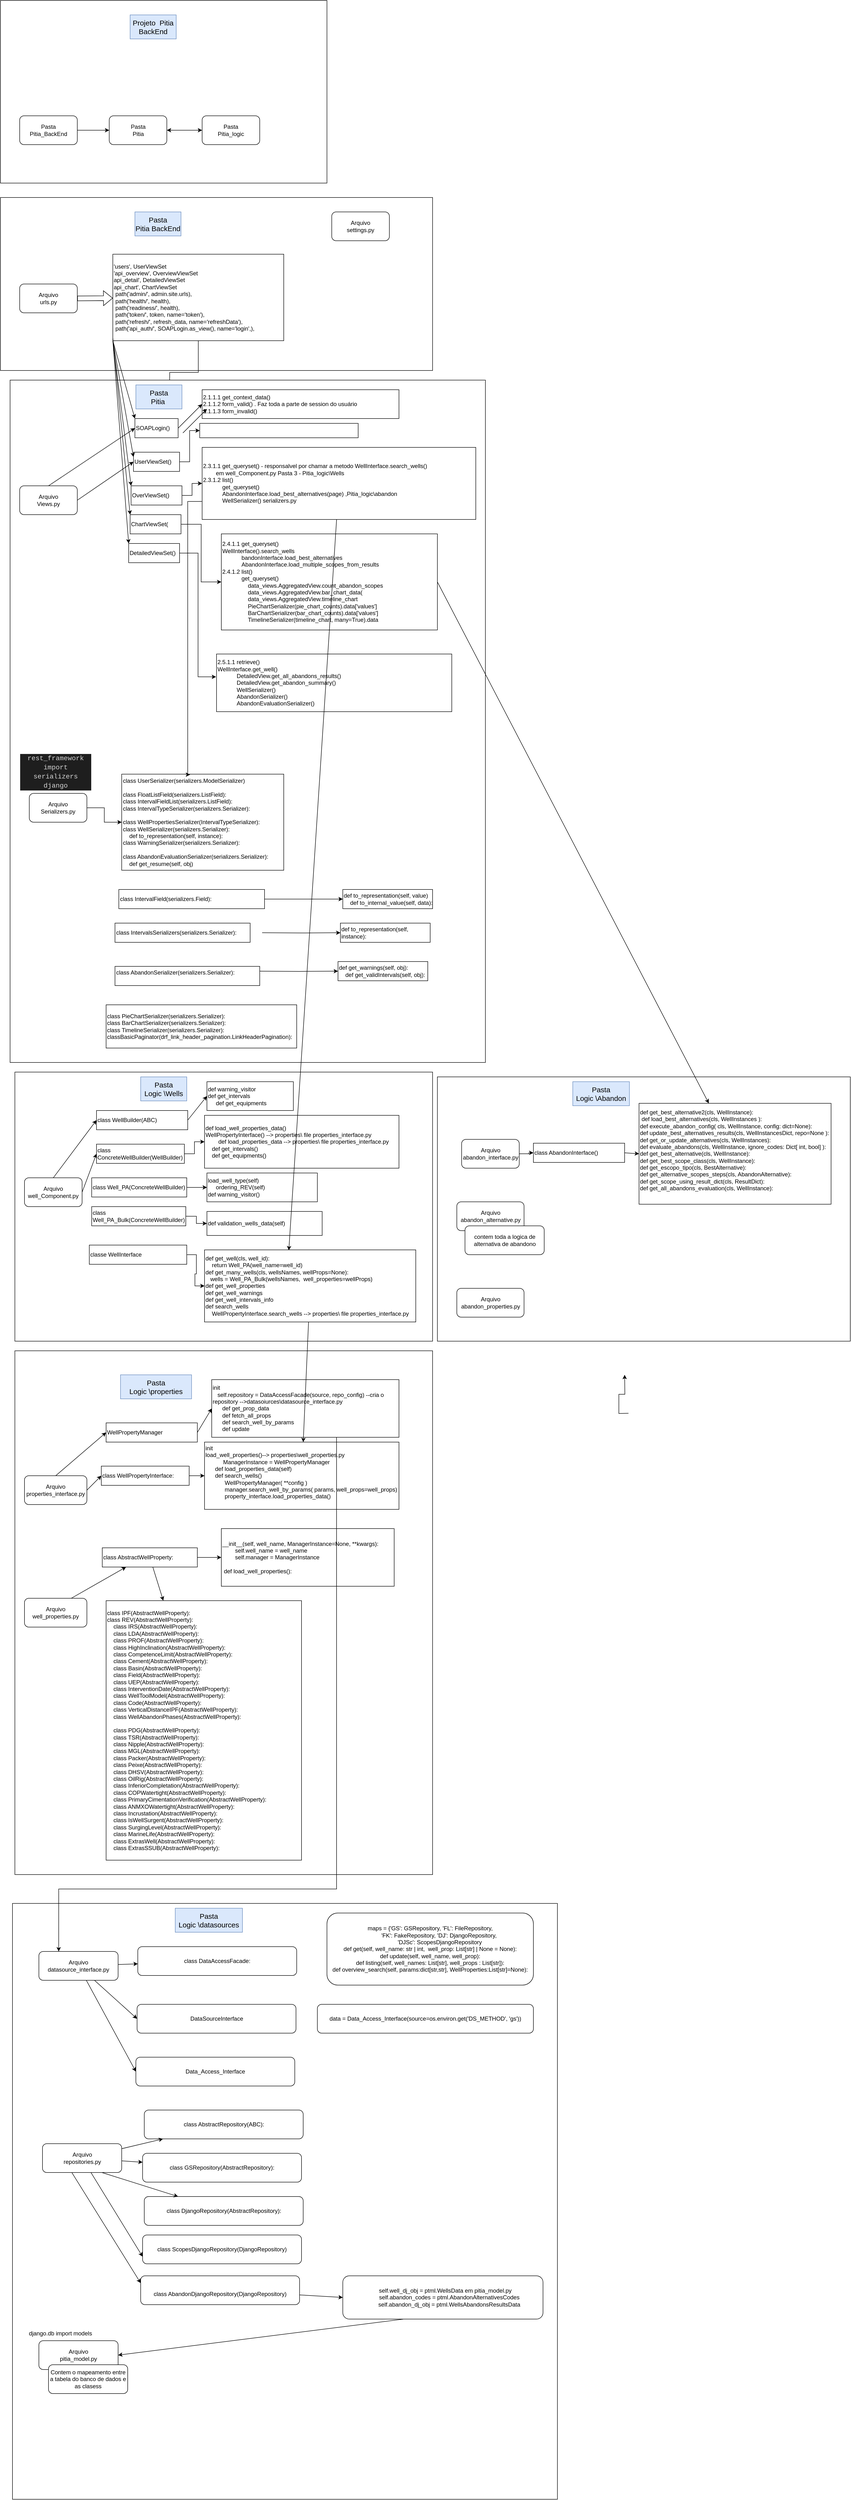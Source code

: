 <mxfile version="22.0.4" type="github">
  <diagram name="Página-1" id="M4AG1U2UbQ92fK8j8NIL">
    <mxGraphModel dx="2206" dy="2335" grid="1" gridSize="10" guides="1" tooltips="1" connect="1" arrows="1" fold="1" page="1" pageScale="1" pageWidth="827" pageHeight="1169" math="0" shadow="0">
      <root>
        <mxCell id="0" />
        <mxCell id="1" parent="0" />
        <mxCell id="9rqynmllx5_fteItaD3S-75" value="" style="rounded=0;whiteSpace=wrap;html=1;" parent="1" vertex="1">
          <mxGeometry x="60" y="370" width="900" height="360" as="geometry" />
        </mxCell>
        <mxCell id="9rqynmllx5_fteItaD3S-1" value="" style="rounded=0;whiteSpace=wrap;html=1;" parent="1" vertex="1">
          <mxGeometry x="60" y="-40" width="680" height="380" as="geometry" />
        </mxCell>
        <mxCell id="9rqynmllx5_fteItaD3S-13" value="" style="edgeStyle=orthogonalEdgeStyle;rounded=0;orthogonalLoop=1;jettySize=auto;html=1;" parent="1" source="9rqynmllx5_fteItaD3S-2" target="9rqynmllx5_fteItaD3S-12" edge="1">
          <mxGeometry relative="1" as="geometry" />
        </mxCell>
        <mxCell id="9rqynmllx5_fteItaD3S-2" value="Pasta &lt;br&gt;Pitia_BackEnd" style="rounded=1;whiteSpace=wrap;html=1;" parent="1" vertex="1">
          <mxGeometry x="100" y="200" width="120" height="60" as="geometry" />
        </mxCell>
        <mxCell id="9rqynmllx5_fteItaD3S-7" value="" style="endArrow=classic;startArrow=classic;html=1;rounded=0;" parent="1" edge="1" source="9rqynmllx5_fteItaD3S-4">
          <mxGeometry width="50" height="50" relative="1" as="geometry">
            <mxPoint x="448" y="230" as="sourcePoint" />
            <mxPoint x="530" y="230" as="targetPoint" />
            <Array as="points">
              <mxPoint x="530" y="230" />
            </Array>
          </mxGeometry>
        </mxCell>
        <mxCell id="9rqynmllx5_fteItaD3S-8" value="Projeto&amp;nbsp; Pitia BackEnd" style="text;html=1;strokeColor=#6c8ebf;fillColor=#dae8fc;align=center;verticalAlign=middle;whiteSpace=wrap;rounded=0;fontSize=15;" parent="1" vertex="1">
          <mxGeometry x="330" y="-10" width="96" height="50" as="geometry" />
        </mxCell>
        <mxCell id="9rqynmllx5_fteItaD3S-12" value="Pasta &lt;br&gt;Pitia" style="rounded=1;whiteSpace=wrap;html=1;" parent="1" vertex="1">
          <mxGeometry x="286.5" y="200" width="120" height="60" as="geometry" />
        </mxCell>
        <mxCell id="9rqynmllx5_fteItaD3S-15" value="Pasta&lt;br&gt;Pitia BackEnd" style="text;html=1;strokeColor=#6c8ebf;fillColor=#dae8fc;align=center;verticalAlign=middle;whiteSpace=wrap;rounded=0;fontSize=15;" parent="1" vertex="1">
          <mxGeometry x="340" y="400" width="96" height="50" as="geometry" />
        </mxCell>
        <mxCell id="9rqynmllx5_fteItaD3S-16" value="Arquivo&lt;br&gt;urls.py" style="rounded=1;whiteSpace=wrap;html=1;" parent="1" vertex="1">
          <mxGeometry x="100" y="550" width="120" height="60" as="geometry" />
        </mxCell>
        <mxCell id="9rqynmllx5_fteItaD3S-17" value="&lt;div&gt;&#39;users&#39;, UserViewSet&lt;/div&gt;&lt;div&gt;&lt;span style=&quot;background-color: initial;&quot;&gt;&#39;api_overview&#39;, OverviewViewSet&lt;/span&gt;&lt;br&gt;&lt;/div&gt;&lt;div&gt;api_detail&#39;, DetailedViewSet&lt;/div&gt;&lt;div&gt;api_chart&#39;, ChartViewSet&lt;/div&gt;&lt;div&gt;&lt;div&gt;&amp;nbsp;path(&#39;admin/&#39;, admin.site.urls),&lt;/div&gt;&lt;div&gt;&amp;nbsp;path(&#39;health/&#39;, health),&lt;/div&gt;&lt;div&gt;&amp;nbsp;path(&#39;readiness/&#39;, health),&lt;/div&gt;&lt;div&gt;&amp;nbsp;path(&#39;token/&#39;, token, name=&#39;token&#39;),&lt;/div&gt;&lt;div&gt;&amp;nbsp;path(&#39;refresh/&#39;, refresh_data, name=&#39;refreshData&#39;),&lt;/div&gt;&lt;div&gt;&amp;nbsp;path(&#39;api_auth/&#39;, SOAPLogin.as_view(), name=&#39;login&#39;,),&lt;/div&gt;&lt;/div&gt;" style="rounded=0;whiteSpace=wrap;html=1;align=left;spacingTop=0;" parent="1" vertex="1">
          <mxGeometry x="294" y="488" width="356" height="180" as="geometry" />
        </mxCell>
        <mxCell id="9rqynmllx5_fteItaD3S-18" value="" style="shape=flexArrow;endArrow=classic;html=1;rounded=0;exitX=1;exitY=0.5;exitDx=0;exitDy=0;" parent="1" source="9rqynmllx5_fteItaD3S-16" target="9rqynmllx5_fteItaD3S-17" edge="1">
          <mxGeometry width="50" height="50" relative="1" as="geometry">
            <mxPoint x="380" y="400" as="sourcePoint" />
            <mxPoint x="430" y="350" as="targetPoint" />
          </mxGeometry>
        </mxCell>
        <mxCell id="9rqynmllx5_fteItaD3S-20" value="Arquivo&lt;br&gt;settings.py" style="rounded=1;whiteSpace=wrap;html=1;" parent="1" vertex="1">
          <mxGeometry x="750" y="400" width="120" height="60" as="geometry" />
        </mxCell>
        <mxCell id="9rqynmllx5_fteItaD3S-21" value="Frameword Django" style="text;html=1;strokeColor=none;fillColor=none;align=center;verticalAlign=middle;whiteSpace=wrap;rounded=0;" parent="1" vertex="1">
          <mxGeometry x="110" y="770" width="60" height="30" as="geometry" />
        </mxCell>
        <mxCell id="9rqynmllx5_fteItaD3S-22" value="" style="edgeStyle=orthogonalEdgeStyle;rounded=0;orthogonalLoop=1;jettySize=auto;html=1;" parent="1" source="9rqynmllx5_fteItaD3S-17" edge="1">
          <mxGeometry relative="1" as="geometry">
            <mxPoint x="260" y="240" as="sourcePoint" />
            <mxPoint x="412" y="800" as="targetPoint" />
          </mxGeometry>
        </mxCell>
        <mxCell id="9rqynmllx5_fteItaD3S-23" value="" style="rounded=0;whiteSpace=wrap;html=1;" parent="1" vertex="1">
          <mxGeometry x="80" y="750" width="990" height="1420" as="geometry" />
        </mxCell>
        <mxCell id="9rqynmllx5_fteItaD3S-24" value="Pasta&lt;br&gt;Pitia&amp;nbsp;" style="text;html=1;strokeColor=#6c8ebf;fillColor=#dae8fc;align=center;verticalAlign=middle;whiteSpace=wrap;rounded=0;fontSize=15;" parent="1" vertex="1">
          <mxGeometry x="342" y="760" width="96" height="50" as="geometry" />
        </mxCell>
        <mxCell id="9rqynmllx5_fteItaD3S-25" value="Arquivo&lt;br&gt;Views.py" style="rounded=1;whiteSpace=wrap;html=1;" parent="1" vertex="1">
          <mxGeometry x="100" y="970" width="120" height="60" as="geometry" />
        </mxCell>
        <mxCell id="9rqynmllx5_fteItaD3S-26" value="SOAPLogin()" style="rounded=0;whiteSpace=wrap;html=1;align=left;spacingTop=0;" parent="1" vertex="1">
          <mxGeometry x="340" y="830" width="90" height="40" as="geometry" />
        </mxCell>
        <mxCell id="9rqynmllx5_fteItaD3S-28" value="&lt;div&gt;2.1.1.1 get_context_data()&lt;/div&gt;&lt;div&gt;2.1.1.2 form_valid() . Faz toda a parte de session do usuário&lt;span style=&quot;&quot;&gt;&lt;/span&gt;&lt;/div&gt;&lt;div&gt;&lt;span style=&quot;&quot;&gt;2.1.1.3 form_invalid()&lt;/span&gt;&lt;/div&gt;" style="rounded=0;whiteSpace=wrap;html=1;align=left;spacingTop=0;" parent="1" vertex="1">
          <mxGeometry x="480" y="770" width="410" height="60" as="geometry" />
        </mxCell>
        <mxCell id="9rqynmllx5_fteItaD3S-29" value="" style="endArrow=classic;html=1;rounded=0;entryX=0;entryY=0.5;entryDx=0;entryDy=0;exitX=0.5;exitY=0;exitDx=0;exitDy=0;" parent="1" source="9rqynmllx5_fteItaD3S-25" target="9rqynmllx5_fteItaD3S-26" edge="1">
          <mxGeometry width="50" height="50" relative="1" as="geometry">
            <mxPoint x="200" y="980" as="sourcePoint" />
            <mxPoint x="250" y="930" as="targetPoint" />
          </mxGeometry>
        </mxCell>
        <mxCell id="9rqynmllx5_fteItaD3S-30" value="" style="endArrow=classic;html=1;rounded=0;entryX=0;entryY=0.5;entryDx=0;entryDy=0;exitX=1;exitY=0.5;exitDx=0;exitDy=0;" parent="1" source="9rqynmllx5_fteItaD3S-26" target="9rqynmllx5_fteItaD3S-28" edge="1">
          <mxGeometry width="50" height="50" relative="1" as="geometry">
            <mxPoint x="210" y="990" as="sourcePoint" />
            <mxPoint x="320" y="930" as="targetPoint" />
          </mxGeometry>
        </mxCell>
        <mxCell id="9rqynmllx5_fteItaD3S-39" value="" style="edgeStyle=orthogonalEdgeStyle;rounded=0;orthogonalLoop=1;jettySize=auto;html=1;entryX=0;entryY=0.5;entryDx=0;entryDy=0;" parent="1" source="9rqynmllx5_fteItaD3S-35" target="9rqynmllx5_fteItaD3S-44" edge="1">
          <mxGeometry relative="1" as="geometry">
            <mxPoint x="426" y="990" as="targetPoint" />
            <Array as="points" />
          </mxGeometry>
        </mxCell>
        <mxCell id="9rqynmllx5_fteItaD3S-35" value="UserViewSet()" style="rounded=0;whiteSpace=wrap;html=1;align=left;spacingTop=0;" parent="1" vertex="1">
          <mxGeometry x="337" y="900" width="96" height="40" as="geometry" />
        </mxCell>
        <mxCell id="9rqynmllx5_fteItaD3S-37" value="" style="endArrow=classic;html=1;rounded=0;exitX=1;exitY=0.5;exitDx=0;exitDy=0;entryX=0;entryY=0.5;entryDx=0;entryDy=0;" parent="1" source="9rqynmllx5_fteItaD3S-25" target="9rqynmllx5_fteItaD3S-35" edge="1">
          <mxGeometry width="50" height="50" relative="1" as="geometry">
            <mxPoint x="200" y="1050" as="sourcePoint" />
            <mxPoint x="310" y="990" as="targetPoint" />
          </mxGeometry>
        </mxCell>
        <mxCell id="9rqynmllx5_fteItaD3S-40" value="OverViewSet()" style="rounded=0;whiteSpace=wrap;html=1;align=left;spacingTop=0;" parent="1" vertex="1">
          <mxGeometry x="332" y="970" width="106" height="40" as="geometry" />
        </mxCell>
        <mxCell id="9rqynmllx5_fteItaD3S-41" value="ChartViewSet(" style="rounded=0;whiteSpace=wrap;html=1;align=left;spacingTop=0;" parent="1" vertex="1">
          <mxGeometry x="330" y="1030" width="106" height="40" as="geometry" />
        </mxCell>
        <mxCell id="9rqynmllx5_fteItaD3S-44" value="" style="rounded=0;whiteSpace=wrap;html=1;align=left;spacingTop=0;" parent="1" vertex="1">
          <mxGeometry x="475" y="840" width="330" height="30" as="geometry" />
        </mxCell>
        <mxCell id="9rqynmllx5_fteItaD3S-46" value="DetailedViewSet()" style="rounded=0;whiteSpace=wrap;html=1;align=left;spacingTop=0;" parent="1" vertex="1">
          <mxGeometry x="327" y="1090" width="106" height="40" as="geometry" />
        </mxCell>
        <mxCell id="9rqynmllx5_fteItaD3S-47" value="&lt;div&gt;2.3.1.1 get_queryset() - responsalvel por chamar&amp;nbsp;&lt;span style=&quot;background-color: initial;&quot;&gt;a metodo WellInterface.search_wells()&amp;nbsp;&lt;/span&gt;&lt;/div&gt;&lt;div&gt;&lt;span style=&quot;&quot;&gt;&lt;/span&gt;&lt;/div&gt;&lt;div&gt;&lt;span style=&quot;&quot;&gt;&lt;span style=&quot;&quot;&gt;&lt;span style=&quot;white-space: pre;&quot;&gt;&amp;nbsp;&amp;nbsp;&amp;nbsp;&amp;nbsp;&lt;/span&gt;&lt;span style=&quot;white-space: pre;&quot;&gt;&amp;nbsp;&amp;nbsp;&amp;nbsp;&amp;nbsp;&lt;/span&gt;&lt;/span&gt;em well_Component.py Pasta 3 - Pitia_logic\Wells&lt;/span&gt;&lt;/div&gt;&lt;div&gt;&lt;span style=&quot;&quot;&gt;2.3.1.2 list()&lt;/span&gt;&lt;/div&gt;&lt;div&gt;&lt;span style=&quot;&quot;&gt;&lt;span style=&quot;&quot;&gt;&lt;span style=&quot;white-space: pre;&quot;&gt;&amp;nbsp;&amp;nbsp;&amp;nbsp;&amp;nbsp;&lt;/span&gt;&lt;span style=&quot;white-space: pre;&quot;&gt;&amp;nbsp;&amp;nbsp;&amp;nbsp;&amp;nbsp;&lt;/span&gt;&lt;span style=&quot;white-space: pre;&quot;&gt;&amp;nbsp;&amp;nbsp;&amp;nbsp;&amp;nbsp;&lt;/span&gt;&lt;/span&gt;get_queryset()&lt;/span&gt;&lt;/div&gt;&lt;div&gt;&lt;span style=&quot;&quot;&gt;&lt;span style=&quot;&quot;&gt;&lt;span style=&quot;white-space: pre;&quot;&gt;&amp;nbsp;&amp;nbsp;&amp;nbsp;&amp;nbsp;&lt;/span&gt;&lt;span style=&quot;white-space: pre;&quot;&gt;&amp;nbsp;&amp;nbsp;&amp;nbsp;&amp;nbsp;&lt;/span&gt;&lt;span style=&quot;white-space: pre;&quot;&gt;&amp;nbsp;&amp;nbsp;&amp;nbsp;&amp;nbsp;&lt;/span&gt;&lt;/span&gt;AbandonInterface.load_best_alternatives(page) ,Pitia_logic\abandon&lt;/span&gt;&lt;/div&gt;&lt;div&gt;&lt;span style=&quot;&quot;&gt;&lt;span style=&quot;&quot;&gt;&lt;span style=&quot;white-space: pre;&quot;&gt;&amp;nbsp;&amp;nbsp;&amp;nbsp;&amp;nbsp;&lt;/span&gt;&lt;span style=&quot;white-space: pre;&quot;&gt;&amp;nbsp;&amp;nbsp;&amp;nbsp;&amp;nbsp;&lt;/span&gt;&lt;span style=&quot;white-space: pre;&quot;&gt;&amp;nbsp;&amp;nbsp;&amp;nbsp;&amp;nbsp;&lt;/span&gt;&lt;/span&gt;WellSerializer() serializers.py&lt;/span&gt;&lt;/div&gt;" style="rounded=0;whiteSpace=wrap;html=1;align=left;spacingTop=0;" parent="1" vertex="1">
          <mxGeometry x="480" y="890" width="570" height="150" as="geometry" />
        </mxCell>
        <mxCell id="9rqynmllx5_fteItaD3S-49" value="&lt;div&gt;2.4.1.1 get_queryset()&lt;/div&gt;&lt;div&gt;WellInterface().search_wells&lt;span style=&quot;&quot;&gt;&lt;/span&gt;&lt;/div&gt;&lt;div&gt;&lt;span style=&quot;&quot;&gt;&lt;span style=&quot;&quot;&gt;&lt;span style=&quot;white-space: pre;&quot;&gt;&amp;nbsp;&amp;nbsp;&amp;nbsp;&amp;nbsp;&lt;/span&gt;&lt;span style=&quot;white-space: pre;&quot;&gt;&amp;nbsp;&amp;nbsp;&amp;nbsp;&amp;nbsp;&lt;/span&gt;&lt;span style=&quot;white-space: pre;&quot;&gt;&amp;nbsp;&amp;nbsp;&amp;nbsp;&amp;nbsp;&lt;/span&gt;&lt;/span&gt;bandonInterface.load_best_alternatives&lt;/span&gt;&lt;/div&gt;&lt;div&gt;&lt;span style=&quot;&quot;&gt;&lt;span style=&quot;&quot;&gt;&lt;span style=&quot;white-space: pre;&quot;&gt;&amp;nbsp;&amp;nbsp;&amp;nbsp;&amp;nbsp;&lt;/span&gt;&lt;span style=&quot;white-space: pre;&quot;&gt;&amp;nbsp;&amp;nbsp;&amp;nbsp;&amp;nbsp;&lt;/span&gt;&lt;span style=&quot;white-space: pre;&quot;&gt;&amp;nbsp;&amp;nbsp;&amp;nbsp;&amp;nbsp;&lt;/span&gt;&lt;/span&gt;AbandonInterface.load_multiple_scopes_from_results&lt;/span&gt;&lt;/div&gt;&lt;div&gt;&lt;span style=&quot;&quot;&gt;2.4.1.2 list()&lt;/span&gt;&lt;/div&gt;&lt;div&gt;&lt;span style=&quot;&quot;&gt;&lt;span style=&quot;&quot;&gt;&lt;span style=&quot;white-space: pre;&quot;&gt;&amp;nbsp;&amp;nbsp;&amp;nbsp;&amp;nbsp;&lt;/span&gt;&lt;span style=&quot;white-space: pre;&quot;&gt;&amp;nbsp;&amp;nbsp;&amp;nbsp;&amp;nbsp;&lt;/span&gt;&lt;span style=&quot;white-space: pre;&quot;&gt;&amp;nbsp;&amp;nbsp;&amp;nbsp;&amp;nbsp;&lt;/span&gt;&lt;/span&gt;get_queryset()&lt;/span&gt;&lt;/div&gt;&lt;div&gt;&lt;span style=&quot;&quot;&gt;&lt;span style=&quot;&quot;&gt;&lt;span style=&quot;white-space: pre;&quot;&gt;&amp;nbsp;&amp;nbsp;&amp;nbsp;&amp;nbsp;&lt;/span&gt;&lt;span style=&quot;white-space: pre;&quot;&gt;&amp;nbsp;&amp;nbsp;&amp;nbsp;&amp;nbsp;&lt;/span&gt;&lt;span style=&quot;white-space: pre;&quot;&gt;&amp;nbsp;&amp;nbsp;&amp;nbsp;&amp;nbsp;&lt;/span&gt;&lt;span style=&quot;white-space: pre;&quot;&gt;&amp;nbsp;&amp;nbsp;&amp;nbsp;&amp;nbsp;&lt;/span&gt;&lt;/span&gt;data_views.AggregatedView.count_abandon_scopes&lt;/span&gt;&lt;/div&gt;&lt;div&gt;&lt;span style=&quot;&quot;&gt;&lt;span style=&quot;&quot;&gt;&lt;span style=&quot;white-space: pre;&quot;&gt;&amp;nbsp;&amp;nbsp;&amp;nbsp;&amp;nbsp;&lt;/span&gt;&lt;span style=&quot;white-space: pre;&quot;&gt;&amp;nbsp;&amp;nbsp;&amp;nbsp;&amp;nbsp;&lt;/span&gt;&lt;span style=&quot;white-space: pre;&quot;&gt;&amp;nbsp;&amp;nbsp;&amp;nbsp;&amp;nbsp;&lt;/span&gt;&lt;span style=&quot;white-space: pre;&quot;&gt;&amp;nbsp;&amp;nbsp;&amp;nbsp;&amp;nbsp;&lt;/span&gt;&lt;/span&gt;data_views.AggregatedView.bar_chart_data(&lt;/span&gt;&lt;/div&gt;&lt;div&gt;&lt;span style=&quot;&quot;&gt;&lt;span style=&quot;&quot;&gt;&lt;span style=&quot;white-space: pre;&quot;&gt;&amp;nbsp;&amp;nbsp;&amp;nbsp;&amp;nbsp;&lt;/span&gt;&lt;span style=&quot;white-space: pre;&quot;&gt;&amp;nbsp;&amp;nbsp;&amp;nbsp;&amp;nbsp;&lt;/span&gt;&lt;span style=&quot;white-space: pre;&quot;&gt;&amp;nbsp;&amp;nbsp;&amp;nbsp;&amp;nbsp;&lt;/span&gt;&lt;span style=&quot;white-space: pre;&quot;&gt;&amp;nbsp;&amp;nbsp;&amp;nbsp;&amp;nbsp;&lt;/span&gt;&lt;/span&gt;data_views.AggregatedView.timeline_chart&lt;span style=&quot;&quot;&gt;&lt;span style=&quot;white-space: pre;&quot;&gt;&amp;nbsp;&amp;nbsp;&amp;nbsp;&amp;nbsp;&lt;/span&gt;&lt;/span&gt;&lt;/span&gt;&lt;/div&gt;&lt;div&gt;&lt;span style=&quot;&quot;&gt;&lt;span style=&quot;&quot;&gt;&lt;span style=&quot;white-space: pre;&quot;&gt;&amp;nbsp;&amp;nbsp;&amp;nbsp;&amp;nbsp;&lt;/span&gt;&lt;span style=&quot;white-space: pre;&quot;&gt;&amp;nbsp;&amp;nbsp;&amp;nbsp;&amp;nbsp;&lt;/span&gt;&lt;span style=&quot;white-space: pre;&quot;&gt;&amp;nbsp;&amp;nbsp;&amp;nbsp;&amp;nbsp;&lt;/span&gt;&lt;span style=&quot;white-space: pre;&quot;&gt;&amp;nbsp;&amp;nbsp;&amp;nbsp;&amp;nbsp;&lt;/span&gt;&lt;/span&gt;PieChartSerializer(pie_chart_counts).data[&#39;values&#39;]&lt;/span&gt;&lt;/div&gt;&lt;div&gt;&lt;span style=&quot;&quot;&gt;&lt;span style=&quot;&quot;&gt;&lt;span style=&quot;white-space: pre;&quot;&gt;&amp;nbsp;&amp;nbsp;&amp;nbsp;&amp;nbsp;&lt;/span&gt;&lt;span style=&quot;white-space: pre;&quot;&gt;&amp;nbsp;&amp;nbsp;&amp;nbsp;&amp;nbsp;&lt;/span&gt;&lt;span style=&quot;white-space: pre;&quot;&gt;&amp;nbsp;&amp;nbsp;&amp;nbsp;&amp;nbsp;&lt;/span&gt;&lt;span style=&quot;white-space: pre;&quot;&gt;&amp;nbsp;&amp;nbsp;&amp;nbsp;&amp;nbsp;&lt;/span&gt;&lt;/span&gt;BarChartSerializer(bar_chart_counts).data[&#39;values&#39;]&lt;/span&gt;&lt;/div&gt;&lt;div&gt;&lt;span style=&quot;&quot;&gt;&lt;span style=&quot;&quot;&gt;&lt;span style=&quot;white-space: pre;&quot;&gt;&amp;nbsp;&amp;nbsp;&amp;nbsp;&amp;nbsp;&lt;/span&gt;&lt;span style=&quot;white-space: pre;&quot;&gt;&amp;nbsp;&amp;nbsp;&amp;nbsp;&amp;nbsp;&lt;/span&gt;&lt;span style=&quot;white-space: pre;&quot;&gt;&amp;nbsp;&amp;nbsp;&amp;nbsp;&amp;nbsp;&lt;/span&gt;&lt;span style=&quot;white-space: pre;&quot;&gt;&amp;nbsp;&amp;nbsp;&amp;nbsp;&amp;nbsp;&lt;/span&gt;&lt;/span&gt;TimelineSerializer(timeline_chart, many=True).data&lt;/span&gt;&lt;/div&gt;" style="rounded=0;whiteSpace=wrap;html=1;align=left;spacingTop=0;" parent="1" vertex="1">
          <mxGeometry x="520" y="1070" width="450" height="200" as="geometry" />
        </mxCell>
        <mxCell id="9rqynmllx5_fteItaD3S-50" value="&lt;div&gt;2.5.1.1 retrieve()&lt;/div&gt;&lt;div&gt;WellInterface.get_well()&lt;span style=&quot;&quot;&gt;&lt;/span&gt;&lt;/div&gt;&lt;div&gt;&lt;span style=&quot;&quot;&gt;&lt;span style=&quot;&quot;&gt;&lt;span style=&quot;white-space: pre;&quot;&gt;&amp;nbsp;&amp;nbsp;&amp;nbsp;&amp;nbsp;&lt;/span&gt;&lt;span style=&quot;white-space: pre;&quot;&gt;&amp;nbsp;&amp;nbsp;&amp;nbsp;&amp;nbsp;&lt;/span&gt;&lt;span style=&quot;white-space: pre;&quot;&gt;&amp;nbsp;&amp;nbsp;&amp;nbsp;&amp;nbsp;&lt;/span&gt;&lt;/span&gt;DetailedView.get_all_abandons_results()&lt;/span&gt;&lt;/div&gt;&lt;div&gt;&lt;span style=&quot;&quot;&gt;&lt;span style=&quot;&quot;&gt;&lt;span style=&quot;white-space: pre;&quot;&gt;&amp;nbsp;&amp;nbsp;&amp;nbsp;&amp;nbsp;&lt;/span&gt;&lt;span style=&quot;white-space: pre;&quot;&gt;&amp;nbsp;&amp;nbsp;&amp;nbsp;&amp;nbsp;&lt;/span&gt;&lt;span style=&quot;white-space: pre;&quot;&gt;&amp;nbsp;&amp;nbsp;&amp;nbsp;&amp;nbsp;&lt;/span&gt;&lt;/span&gt;DetailedView.get_abandon_summary()&lt;/span&gt;&lt;/div&gt;&lt;div&gt;&lt;span style=&quot;&quot;&gt;&lt;span style=&quot;&quot;&gt;&lt;span style=&quot;white-space: pre;&quot;&gt;&amp;nbsp;&amp;nbsp;&amp;nbsp;&amp;nbsp;&lt;/span&gt;&lt;span style=&quot;white-space: pre;&quot;&gt;&amp;nbsp;&amp;nbsp;&amp;nbsp;&amp;nbsp;&lt;/span&gt;&lt;span style=&quot;white-space: pre;&quot;&gt;&amp;nbsp;&amp;nbsp;&amp;nbsp;&amp;nbsp;&lt;/span&gt;&lt;/span&gt;WellSerializer()&lt;/span&gt;&lt;/div&gt;&lt;div&gt;&lt;span style=&quot;&quot;&gt;&lt;span style=&quot;&quot;&gt;&lt;span style=&quot;white-space: pre;&quot;&gt;&amp;nbsp;&amp;nbsp;&amp;nbsp;&amp;nbsp;&lt;/span&gt;&lt;span style=&quot;white-space: pre;&quot;&gt;&amp;nbsp;&amp;nbsp;&amp;nbsp;&amp;nbsp;&lt;/span&gt;&lt;span style=&quot;white-space: pre;&quot;&gt;&amp;nbsp;&amp;nbsp;&amp;nbsp;&amp;nbsp;&lt;/span&gt;&lt;/span&gt;AbandonSerializer()&lt;/span&gt;&lt;/div&gt;&lt;div&gt;&lt;span style=&quot;&quot;&gt;&lt;span style=&quot;&quot;&gt;&lt;span style=&quot;white-space: pre;&quot;&gt;&amp;nbsp;&amp;nbsp;&amp;nbsp;&amp;nbsp;&lt;/span&gt;&lt;span style=&quot;white-space: pre;&quot;&gt;&amp;nbsp;&amp;nbsp;&amp;nbsp;&amp;nbsp;&lt;/span&gt;&lt;span style=&quot;white-space: pre;&quot;&gt;&amp;nbsp;&amp;nbsp;&amp;nbsp;&amp;nbsp;&lt;/span&gt;&lt;/span&gt;AbandonEvaluationSerializer()&lt;/span&gt;&lt;/div&gt;" style="rounded=0;whiteSpace=wrap;html=1;align=left;spacingTop=0;" parent="1" vertex="1">
          <mxGeometry x="510" y="1320" width="490" height="120" as="geometry" />
        </mxCell>
        <mxCell id="9rqynmllx5_fteItaD3S-51" value="" style="edgeStyle=orthogonalEdgeStyle;rounded=0;orthogonalLoop=1;jettySize=auto;html=1;entryX=0;entryY=0.5;entryDx=0;entryDy=0;" parent="1" source="9rqynmllx5_fteItaD3S-40" target="9rqynmllx5_fteItaD3S-47" edge="1">
          <mxGeometry relative="1" as="geometry">
            <mxPoint x="443" y="930" as="sourcePoint" />
            <mxPoint x="490" y="960" as="targetPoint" />
            <Array as="points" />
          </mxGeometry>
        </mxCell>
        <mxCell id="9rqynmllx5_fteItaD3S-52" value="" style="edgeStyle=orthogonalEdgeStyle;rounded=0;orthogonalLoop=1;jettySize=auto;html=1;" parent="1" source="9rqynmllx5_fteItaD3S-41" target="9rqynmllx5_fteItaD3S-49" edge="1">
          <mxGeometry relative="1" as="geometry">
            <mxPoint x="448" y="1000" as="sourcePoint" />
            <mxPoint x="490" y="970" as="targetPoint" />
            <Array as="points" />
          </mxGeometry>
        </mxCell>
        <mxCell id="9rqynmllx5_fteItaD3S-53" value="" style="edgeStyle=orthogonalEdgeStyle;rounded=0;orthogonalLoop=1;jettySize=auto;html=1;exitX=1;exitY=0.5;exitDx=0;exitDy=0;entryX=-0.002;entryY=0.396;entryDx=0;entryDy=0;entryPerimeter=0;" parent="1" source="9rqynmllx5_fteItaD3S-46" edge="1" target="9rqynmllx5_fteItaD3S-50">
          <mxGeometry relative="1" as="geometry">
            <mxPoint x="446" y="1060" as="sourcePoint" />
            <mxPoint x="450" y="1370" as="targetPoint" />
            <Array as="points" />
          </mxGeometry>
        </mxCell>
        <mxCell id="9rqynmllx5_fteItaD3S-55" value="" style="rounded=0;whiteSpace=wrap;html=1;" parent="1" vertex="1">
          <mxGeometry x="90" y="2190" width="870" height="560" as="geometry" />
        </mxCell>
        <mxCell id="9rqynmllx5_fteItaD3S-56" value="Pasta&lt;br&gt;Logic \Wells" style="text;html=1;strokeColor=#6c8ebf;fillColor=#dae8fc;align=center;verticalAlign=middle;whiteSpace=wrap;rounded=0;fontSize=15;" parent="1" vertex="1">
          <mxGeometry x="352" y="2200" width="96" height="50" as="geometry" />
        </mxCell>
        <mxCell id="9rqynmllx5_fteItaD3S-57" value="Arquivo&lt;br&gt;well_Component.py" style="rounded=1;whiteSpace=wrap;html=1;" parent="1" vertex="1">
          <mxGeometry x="110" y="2410" width="120" height="60" as="geometry" />
        </mxCell>
        <mxCell id="9rqynmllx5_fteItaD3S-58" value="class WellBuilder(ABC)" style="rounded=0;whiteSpace=wrap;html=1;align=left;spacingTop=0;" parent="1" vertex="1">
          <mxGeometry x="260" y="2270" width="190" height="40" as="geometry" />
        </mxCell>
        <mxCell id="9rqynmllx5_fteItaD3S-59" value="&lt;div&gt;def warning_visitor&lt;/div&gt;&lt;div&gt; def get_intervals&lt;span style=&quot;&quot;&gt;&lt;/span&gt;&lt;/div&gt;&lt;div&gt;&lt;span style=&quot;&quot;&gt;&lt;span style=&quot;&quot;&gt;&lt;span style=&quot;white-space: pre;&quot;&gt;&amp;nbsp;&amp;nbsp;&amp;nbsp;&amp;nbsp;&lt;/span&gt;&lt;/span&gt; def get_equipments&lt;/span&gt;&lt;/div&gt;" style="rounded=0;whiteSpace=wrap;html=1;align=left;spacingTop=0;" parent="1" vertex="1">
          <mxGeometry x="490" y="2210" width="180" height="60" as="geometry" />
        </mxCell>
        <mxCell id="9rqynmllx5_fteItaD3S-60" value="" style="endArrow=classic;html=1;rounded=0;entryX=0;entryY=0.5;entryDx=0;entryDy=0;exitX=0.5;exitY=0;exitDx=0;exitDy=0;" parent="1" source="9rqynmllx5_fteItaD3S-57" target="9rqynmllx5_fteItaD3S-58" edge="1">
          <mxGeometry width="50" height="50" relative="1" as="geometry">
            <mxPoint x="210" y="2420" as="sourcePoint" />
            <mxPoint x="260" y="2370" as="targetPoint" />
          </mxGeometry>
        </mxCell>
        <mxCell id="9rqynmllx5_fteItaD3S-61" value="" style="endArrow=classic;html=1;rounded=0;entryX=0;entryY=0.5;entryDx=0;entryDy=0;exitX=1;exitY=0.5;exitDx=0;exitDy=0;" parent="1" source="9rqynmllx5_fteItaD3S-58" target="9rqynmllx5_fteItaD3S-59" edge="1">
          <mxGeometry width="50" height="50" relative="1" as="geometry">
            <mxPoint x="220" y="2430" as="sourcePoint" />
            <mxPoint x="330" y="2370" as="targetPoint" />
          </mxGeometry>
        </mxCell>
        <mxCell id="9rqynmllx5_fteItaD3S-62" value="" style="edgeStyle=orthogonalEdgeStyle;rounded=0;orthogonalLoop=1;jettySize=auto;html=1;entryX=0;entryY=0.5;entryDx=0;entryDy=0;" parent="1" source="9rqynmllx5_fteItaD3S-63" target="9rqynmllx5_fteItaD3S-67" edge="1">
          <mxGeometry relative="1" as="geometry">
            <mxPoint x="436" y="2430" as="targetPoint" />
            <Array as="points" />
          </mxGeometry>
        </mxCell>
        <mxCell id="9rqynmllx5_fteItaD3S-63" value="class ConcreteWellBuilder(WellBuilder)" style="rounded=0;whiteSpace=wrap;html=1;align=left;spacingTop=0;" parent="1" vertex="1">
          <mxGeometry x="260" y="2340" width="183" height="40" as="geometry" />
        </mxCell>
        <mxCell id="9rqynmllx5_fteItaD3S-64" value="" style="endArrow=classic;html=1;rounded=0;exitX=1;exitY=0.5;exitDx=0;exitDy=0;entryX=0;entryY=0.5;entryDx=0;entryDy=0;" parent="1" source="9rqynmllx5_fteItaD3S-57" target="9rqynmllx5_fteItaD3S-63" edge="1">
          <mxGeometry width="50" height="50" relative="1" as="geometry">
            <mxPoint x="210" y="2490" as="sourcePoint" />
            <mxPoint x="320" y="2430" as="targetPoint" />
          </mxGeometry>
        </mxCell>
        <mxCell id="9rqynmllx5_fteItaD3S-65" value="class Well_PA(ConcreteWellBuilder)" style="rounded=0;whiteSpace=wrap;html=1;align=left;spacingTop=0;" parent="1" vertex="1">
          <mxGeometry x="250" y="2410" width="198" height="40" as="geometry" />
        </mxCell>
        <mxCell id="9rqynmllx5_fteItaD3S-66" value="class Well_PA_Bulk(ConcreteWellBuilder)" style="rounded=0;whiteSpace=wrap;html=1;align=left;spacingTop=0;" parent="1" vertex="1">
          <mxGeometry x="250" y="2470" width="196" height="40" as="geometry" />
        </mxCell>
        <mxCell id="9rqynmllx5_fteItaD3S-67" value="&lt;div&gt;def load_well_properties_data()&lt;/div&gt;&lt;div&gt;WellPropertyInterface() --&amp;gt; properties\ file properties_interface.py&lt;span style=&quot;&quot;&gt;&lt;/span&gt;&lt;/div&gt;&lt;div&gt;&lt;span style=&quot;&quot;&gt;&lt;span style=&quot;&quot;&gt;&lt;span style=&quot;white-space: pre;&quot;&gt;&amp;nbsp;&amp;nbsp;&amp;nbsp;&amp;nbsp;&lt;/span&gt;&lt;span style=&quot;white-space: pre;&quot;&gt;&amp;nbsp;&amp;nbsp;&amp;nbsp;&amp;nbsp;&lt;/span&gt;&lt;/span&gt;def load_properties_data --&amp;gt; properties\ file properties_interface.py&lt;/span&gt;&lt;/div&gt;&lt;div&gt;&lt;span style=&quot;&quot;&gt;&lt;span style=&quot;&quot;&gt;&lt;span style=&quot;white-space: pre;&quot;&gt;&amp;nbsp;&amp;nbsp;&amp;nbsp;&amp;nbsp;&lt;/span&gt;&lt;/span&gt;def get_intervals()&lt;/span&gt;&lt;/div&gt;&lt;div&gt;&lt;span style=&quot;&quot;&gt;&lt;span style=&quot;&quot;&gt;&lt;span style=&quot;white-space: pre;&quot;&gt;&amp;nbsp;&amp;nbsp;&amp;nbsp;&amp;nbsp;&lt;/span&gt;&lt;/span&gt;def get_equipments()&lt;/span&gt;&lt;/div&gt;" style="rounded=0;whiteSpace=wrap;html=1;align=left;spacingTop=0;" parent="1" vertex="1">
          <mxGeometry x="485" y="2280" width="405" height="110" as="geometry" />
        </mxCell>
        <mxCell id="9rqynmllx5_fteItaD3S-68" value="classe WellInterface" style="rounded=0;whiteSpace=wrap;html=1;align=left;spacingTop=0;" parent="1" vertex="1">
          <mxGeometry x="245" y="2550" width="203" height="40" as="geometry" />
        </mxCell>
        <mxCell id="9rqynmllx5_fteItaD3S-69" value="&lt;div&gt;load_well_type(self)&lt;/div&gt;&lt;div&gt;&amp;nbsp; &amp;nbsp; &amp;nbsp;ordering_REV(self)&lt;/div&gt;&lt;div&gt; def warning_visitor()&lt;span style=&quot;&quot;&gt;&lt;/span&gt;&lt;/div&gt;" style="rounded=0;whiteSpace=wrap;html=1;align=left;spacingTop=0;" parent="1" vertex="1">
          <mxGeometry x="490" y="2400" width="230" height="60" as="geometry" />
        </mxCell>
        <mxCell id="9rqynmllx5_fteItaD3S-70" value="def validation_wells_data(self)&amp;nbsp;" style="rounded=0;whiteSpace=wrap;html=1;align=left;spacingTop=0;" parent="1" vertex="1">
          <mxGeometry x="490" y="2480" width="240" height="50" as="geometry" />
        </mxCell>
        <mxCell id="9rqynmllx5_fteItaD3S-71" value="&lt;div&gt;def get_well(cls, well_id):&lt;/div&gt;&lt;div&gt;&amp;nbsp; &amp;nbsp; return Well_PA(well_name=well_id)&lt;/div&gt;&lt;div&gt; def get_many_wells(cls, wellsNames, wellProps=None):&lt;span style=&quot;&quot;&gt;&lt;/span&gt;&lt;/div&gt;&lt;div&gt;&amp;nbsp; &amp;nbsp;wells = Well_PA_Bulk(wellsNames,&amp;nbsp; well_properties=wellProps)&lt;/div&gt;&lt;div&gt;&lt;span style=&quot;&quot;&gt;def get_well_properties&lt;/span&gt;&lt;/div&gt;&lt;div&gt;&lt;span style=&quot;&quot;&gt;def get_well_warnings&lt;/span&gt;&lt;/div&gt;&lt;div&gt;&lt;span style=&quot;&quot;&gt;def get_well_intervals_info&lt;/span&gt;&lt;/div&gt;&lt;div&gt;&lt;span style=&quot;&quot;&gt;def search_wells&lt;/span&gt;&lt;/div&gt;&lt;div&gt;&lt;span style=&quot;&quot;&gt;&lt;span style=&quot;&quot;&gt;&lt;span style=&quot;white-space: pre;&quot;&gt;&amp;nbsp;&amp;nbsp;&amp;nbsp;&amp;nbsp;&lt;/span&gt;&lt;/span&gt;WellPropertyInterface.search_wells --&amp;gt; properties\ file properties_interface.py&lt;/span&gt;&lt;/div&gt;" style="rounded=0;whiteSpace=wrap;html=1;align=left;spacingTop=0;" parent="1" vertex="1">
          <mxGeometry x="485" y="2560" width="440" height="150" as="geometry" />
        </mxCell>
        <mxCell id="9rqynmllx5_fteItaD3S-72" value="" style="edgeStyle=orthogonalEdgeStyle;rounded=0;orthogonalLoop=1;jettySize=auto;html=1;entryX=0;entryY=0.5;entryDx=0;entryDy=0;" parent="1" source="9rqynmllx5_fteItaD3S-65" target="9rqynmllx5_fteItaD3S-69" edge="1">
          <mxGeometry relative="1" as="geometry">
            <mxPoint x="453" y="2370" as="sourcePoint" />
            <mxPoint x="500" y="2400" as="targetPoint" />
            <Array as="points" />
          </mxGeometry>
        </mxCell>
        <mxCell id="9rqynmllx5_fteItaD3S-73" value="" style="edgeStyle=orthogonalEdgeStyle;rounded=0;orthogonalLoop=1;jettySize=auto;html=1;" parent="1" source="9rqynmllx5_fteItaD3S-66" target="9rqynmllx5_fteItaD3S-70" edge="1">
          <mxGeometry relative="1" as="geometry">
            <mxPoint x="458" y="2440" as="sourcePoint" />
            <mxPoint x="500" y="2410" as="targetPoint" />
            <Array as="points" />
          </mxGeometry>
        </mxCell>
        <mxCell id="9rqynmllx5_fteItaD3S-74" value="" style="edgeStyle=orthogonalEdgeStyle;rounded=0;orthogonalLoop=1;jettySize=auto;html=1;exitX=1;exitY=0.5;exitDx=0;exitDy=0;entryX=0;entryY=0.5;entryDx=0;entryDy=0;" parent="1" source="9rqynmllx5_fteItaD3S-68" target="9rqynmllx5_fteItaD3S-71" edge="1">
          <mxGeometry relative="1" as="geometry">
            <mxPoint x="456" y="2500" as="sourcePoint" />
            <mxPoint x="460" y="2810" as="targetPoint" />
            <Array as="points" />
          </mxGeometry>
        </mxCell>
        <mxCell id="9rqynmllx5_fteItaD3S-78" value="" style="endArrow=classic;html=1;rounded=0;entryX=0.399;entryY=0.006;entryDx=0;entryDy=0;entryPerimeter=0;" parent="1" source="9rqynmllx5_fteItaD3S-47" target="9rqynmllx5_fteItaD3S-71" edge="1">
          <mxGeometry width="50" height="50" relative="1" as="geometry">
            <mxPoint x="470" y="1410" as="sourcePoint" />
            <mxPoint x="620" y="1530" as="targetPoint" />
          </mxGeometry>
        </mxCell>
        <mxCell id="9rqynmllx5_fteItaD3S-79" value="" style="rounded=0;whiteSpace=wrap;html=1;" parent="1" vertex="1">
          <mxGeometry x="90" y="2770" width="870" height="1090" as="geometry" />
        </mxCell>
        <mxCell id="9rqynmllx5_fteItaD3S-80" value="Pasta&lt;br&gt;Logic \properties" style="text;html=1;strokeColor=#6c8ebf;fillColor=#dae8fc;align=center;verticalAlign=middle;whiteSpace=wrap;rounded=0;fontSize=15;" parent="1" vertex="1">
          <mxGeometry x="310" y="2820" width="148" height="50" as="geometry" />
        </mxCell>
        <mxCell id="9rqynmllx5_fteItaD3S-81" value="Arquivo&lt;br&gt;properties_interface.py" style="rounded=1;whiteSpace=wrap;html=1;" parent="1" vertex="1">
          <mxGeometry x="110" y="3030" width="130" height="60" as="geometry" />
        </mxCell>
        <mxCell id="9rqynmllx5_fteItaD3S-82" value="WellPropertyManager" style="rounded=0;whiteSpace=wrap;html=1;align=left;spacingTop=0;" parent="1" vertex="1">
          <mxGeometry x="280" y="2920" width="190" height="40" as="geometry" />
        </mxCell>
        <mxCell id="9rqynmllx5_fteItaD3S-83" value="&lt;div&gt;init&lt;/div&gt;&lt;div&gt;&amp;nbsp; &amp;nbsp;self.repository = DataAccessFacade(source, repo_config) --cria o repository --&amp;gt;datasoiurces\datasource_interface.py&lt;span style=&quot;&quot;&gt;&lt;/span&gt;&lt;/div&gt;&lt;div&gt;&lt;span style=&quot;&quot;&gt;&lt;span style=&quot;&quot;&gt;&lt;span style=&quot;white-space: pre;&quot;&gt;&amp;nbsp;&amp;nbsp;&amp;nbsp;&amp;nbsp;&lt;/span&gt;&lt;/span&gt;&amp;nbsp; def get_prop_data&lt;/span&gt;&lt;/div&gt;&lt;div&gt;&lt;span style=&quot;&quot;&gt;&lt;span style=&quot;&quot;&gt;&lt;span style=&quot;white-space: pre;&quot;&gt;&amp;nbsp;&amp;nbsp;&amp;nbsp;&amp;nbsp;&lt;/span&gt;&lt;/span&gt;&amp;nbsp; def fetch_all_props&lt;/span&gt;&lt;/div&gt;&lt;div&gt;&lt;span style=&quot;&quot;&gt;&lt;span style=&quot;&quot;&gt;&lt;span style=&quot;white-space: pre;&quot;&gt;&amp;nbsp;&amp;nbsp;&amp;nbsp;&amp;nbsp;&lt;/span&gt;&lt;/span&gt;&amp;nbsp; def search_well_by_params&lt;/span&gt;&lt;/div&gt;&lt;div&gt;&lt;span style=&quot;&quot;&gt;&lt;span style=&quot;&quot;&gt;&lt;span style=&quot;white-space: pre;&quot;&gt;&amp;nbsp;&amp;nbsp;&amp;nbsp;&amp;nbsp;&lt;/span&gt;&lt;/span&gt;&amp;nbsp; def update&lt;/span&gt;&lt;/div&gt;" style="rounded=0;whiteSpace=wrap;html=1;align=left;spacingTop=0;" parent="1" vertex="1">
          <mxGeometry x="500" y="2830" width="390" height="120" as="geometry" />
        </mxCell>
        <mxCell id="9rqynmllx5_fteItaD3S-84" value="" style="endArrow=classic;html=1;rounded=0;entryX=0;entryY=0.5;entryDx=0;entryDy=0;exitX=0.5;exitY=0;exitDx=0;exitDy=0;" parent="1" source="9rqynmllx5_fteItaD3S-81" target="9rqynmllx5_fteItaD3S-82" edge="1">
          <mxGeometry width="50" height="50" relative="1" as="geometry">
            <mxPoint x="220" y="3040" as="sourcePoint" />
            <mxPoint x="270" y="2990" as="targetPoint" />
          </mxGeometry>
        </mxCell>
        <mxCell id="9rqynmllx5_fteItaD3S-85" value="" style="endArrow=classic;html=1;rounded=0;entryX=0;entryY=0.5;entryDx=0;entryDy=0;exitX=1;exitY=0.5;exitDx=0;exitDy=0;" parent="1" source="9rqynmllx5_fteItaD3S-82" target="9rqynmllx5_fteItaD3S-83" edge="1">
          <mxGeometry width="50" height="50" relative="1" as="geometry">
            <mxPoint x="230" y="3050" as="sourcePoint" />
            <mxPoint x="340" y="2990" as="targetPoint" />
          </mxGeometry>
        </mxCell>
        <mxCell id="9rqynmllx5_fteItaD3S-86" value="" style="edgeStyle=orthogonalEdgeStyle;rounded=0;orthogonalLoop=1;jettySize=auto;html=1;entryX=0;entryY=0.5;entryDx=0;entryDy=0;" parent="1" source="9rqynmllx5_fteItaD3S-87" target="9rqynmllx5_fteItaD3S-91" edge="1">
          <mxGeometry relative="1" as="geometry">
            <mxPoint x="446" y="3050" as="targetPoint" />
            <Array as="points" />
          </mxGeometry>
        </mxCell>
        <mxCell id="9rqynmllx5_fteItaD3S-87" value="class WellPropertyInterface:" style="rounded=0;whiteSpace=wrap;html=1;align=left;spacingTop=0;" parent="1" vertex="1">
          <mxGeometry x="270" y="3010" width="183" height="40" as="geometry" />
        </mxCell>
        <mxCell id="9rqynmllx5_fteItaD3S-88" value="" style="endArrow=classic;html=1;rounded=0;exitX=1;exitY=0.5;exitDx=0;exitDy=0;entryX=0;entryY=0.5;entryDx=0;entryDy=0;" parent="1" source="9rqynmllx5_fteItaD3S-81" target="9rqynmllx5_fteItaD3S-87" edge="1">
          <mxGeometry width="50" height="50" relative="1" as="geometry">
            <mxPoint x="220" y="3110" as="sourcePoint" />
            <mxPoint x="330" y="3050" as="targetPoint" />
          </mxGeometry>
        </mxCell>
        <mxCell id="9rqynmllx5_fteItaD3S-89" value="class AbstractWellProperty:" style="rounded=0;whiteSpace=wrap;html=1;align=left;spacingTop=0;" parent="1" vertex="1">
          <mxGeometry x="272" y="3180" width="198" height="40" as="geometry" />
        </mxCell>
        <mxCell id="9rqynmllx5_fteItaD3S-90" value="&lt;div&gt;class IPF(AbstractWellProperty):&lt;/div&gt;&lt;div&gt;class REV(AbstractWellProperty):&lt;span style=&quot;&quot;&gt;&lt;/span&gt;&lt;/div&gt;&lt;div&gt;&lt;span style=&quot;&quot;&gt;&lt;span style=&quot;&quot;&gt;&lt;span style=&quot;white-space: pre;&quot;&gt;&amp;nbsp;&amp;nbsp;&amp;nbsp;&amp;nbsp;&lt;/span&gt;&lt;/span&gt;class IRS(AbstractWellProperty):&lt;/span&gt;&lt;/div&gt;&lt;div&gt;&lt;span style=&quot;&quot;&gt;&lt;span style=&quot;&quot;&gt;&lt;span style=&quot;white-space: pre;&quot;&gt;&amp;nbsp;&amp;nbsp;&amp;nbsp;&amp;nbsp;&lt;/span&gt;&lt;/span&gt;class LDA(AbstractWellProperty):&lt;/span&gt;&lt;/div&gt;&lt;div&gt;&lt;span style=&quot;&quot;&gt;&lt;span style=&quot;&quot;&gt;&lt;span style=&quot;white-space: pre;&quot;&gt;&amp;nbsp;&amp;nbsp;&amp;nbsp;&amp;nbsp;&lt;/span&gt;&lt;/span&gt;class PROF(AbstractWellProperty):&lt;/span&gt;&lt;/div&gt;&lt;div&gt;&lt;span style=&quot;&quot;&gt;&lt;span style=&quot;&quot;&gt;&lt;span style=&quot;white-space: pre;&quot;&gt;&amp;nbsp;&amp;nbsp;&amp;nbsp;&amp;nbsp;&lt;/span&gt;&lt;/span&gt;class HighInclination(AbstractWellProperty):&lt;/span&gt;&lt;/div&gt;&lt;div&gt;&lt;span style=&quot;&quot;&gt;&lt;span style=&quot;&quot;&gt;&lt;span style=&quot;white-space: pre;&quot;&gt;&amp;nbsp;&amp;nbsp;&amp;nbsp;&amp;nbsp;&lt;/span&gt;&lt;/span&gt;class CompetenceLimit(AbstractWellProperty):&lt;/span&gt;&lt;/div&gt;&lt;div&gt;&lt;span style=&quot;&quot;&gt;&lt;span style=&quot;&quot;&gt;&lt;span style=&quot;white-space: pre;&quot;&gt;&amp;nbsp;&amp;nbsp;&amp;nbsp;&amp;nbsp;&lt;/span&gt;&lt;/span&gt;class Cement(AbstractWellProperty):&lt;/span&gt;&lt;/div&gt;&lt;div&gt;&lt;span style=&quot;&quot;&gt;&lt;span style=&quot;&quot;&gt;&lt;span style=&quot;white-space: pre;&quot;&gt;&amp;nbsp;&amp;nbsp;&amp;nbsp;&amp;nbsp;&lt;/span&gt;&lt;/span&gt;class Basin(AbstractWellProperty):&lt;/span&gt;&lt;/div&gt;&lt;div&gt;&lt;span style=&quot;&quot;&gt;&lt;span style=&quot;&quot;&gt;&lt;span style=&quot;white-space: pre;&quot;&gt;&amp;nbsp;&amp;nbsp;&amp;nbsp;&amp;nbsp;&lt;/span&gt;&lt;/span&gt;class Field(AbstractWellProperty):&lt;/span&gt;&lt;/div&gt;&lt;div&gt;&lt;span style=&quot;&quot;&gt;&lt;span style=&quot;&quot;&gt;&lt;span style=&quot;white-space: pre;&quot;&gt;&amp;nbsp;&amp;nbsp;&amp;nbsp;&amp;nbsp;&lt;/span&gt;&lt;/span&gt;class UEP(AbstractWellProperty):&lt;/span&gt;&lt;/div&gt;&lt;div&gt;&lt;span style=&quot;&quot;&gt;&lt;span style=&quot;&quot;&gt;&lt;span style=&quot;white-space: pre;&quot;&gt;&amp;nbsp;&amp;nbsp;&amp;nbsp;&amp;nbsp;&lt;/span&gt;&lt;/span&gt;class InterventionDate(AbstractWellProperty):&lt;/span&gt;&lt;/div&gt;&lt;div&gt;&lt;span style=&quot;&quot;&gt;&lt;span style=&quot;&quot;&gt;&lt;span style=&quot;white-space: pre;&quot;&gt;&amp;nbsp;&amp;nbsp;&amp;nbsp;&amp;nbsp;&lt;/span&gt;&lt;/span&gt;class WellToolModel(AbstractWellProperty):&lt;/span&gt;&lt;/div&gt;&lt;div&gt;&lt;span style=&quot;&quot;&gt;&lt;span style=&quot;&quot;&gt;&lt;span style=&quot;white-space: pre;&quot;&gt;&amp;nbsp;&amp;nbsp;&amp;nbsp;&amp;nbsp;&lt;/span&gt;&lt;/span&gt;class Code(AbstractWellProperty):&lt;/span&gt;&lt;/div&gt;&lt;div&gt;&lt;span style=&quot;&quot;&gt;&lt;span style=&quot;&quot;&gt;&lt;span style=&quot;white-space: pre;&quot;&gt;&amp;nbsp;&amp;nbsp;&amp;nbsp;&amp;nbsp;&lt;/span&gt;&lt;/span&gt;class VerticalDistanceIPF(AbstractWellProperty):&lt;/span&gt;&lt;/div&gt;&lt;div&gt;&lt;span style=&quot;&quot;&gt;&lt;span style=&quot;&quot;&gt;&lt;span style=&quot;white-space: pre;&quot;&gt;&amp;nbsp;&amp;nbsp;&amp;nbsp;&amp;nbsp;&lt;/span&gt;&lt;/span&gt;class WellAbandonPhases(AbstractWellProperty):&lt;/span&gt;&lt;/div&gt;&lt;div&gt;&lt;span style=&quot;&quot;&gt;&lt;span style=&quot;white-space: pre;&quot;&gt;&amp;nbsp;&amp;nbsp;&amp;nbsp;&amp;nbsp;&lt;/span&gt;&lt;/span&gt;&lt;/div&gt;&lt;div&gt;&lt;span style=&quot;&quot;&gt;&lt;span style=&quot;&quot;&gt;&lt;span style=&quot;white-space: pre;&quot;&gt;&amp;nbsp;&amp;nbsp;&amp;nbsp;&amp;nbsp;&lt;/span&gt;&lt;/span&gt;class PDG(AbstractWellProperty):&lt;/span&gt;&lt;/div&gt;&lt;div&gt;&lt;span style=&quot;&quot;&gt;&lt;span style=&quot;&quot;&gt;&lt;span style=&quot;white-space: pre;&quot;&gt;&amp;nbsp;&amp;nbsp;&amp;nbsp;&amp;nbsp;&lt;/span&gt;&lt;/span&gt;class TSR(AbstractWellProperty):&lt;/span&gt;&lt;/div&gt;&lt;div&gt;&lt;span style=&quot;&quot;&gt;&lt;span style=&quot;&quot;&gt;&lt;span style=&quot;white-space: pre;&quot;&gt;&amp;nbsp;&amp;nbsp;&amp;nbsp;&amp;nbsp;&lt;/span&gt;&lt;/span&gt;class Nipple(AbstractWellProperty):&lt;/span&gt;&lt;/div&gt;&lt;div&gt;&lt;span style=&quot;&quot;&gt;&lt;span style=&quot;&quot;&gt;&lt;span style=&quot;white-space: pre;&quot;&gt;&amp;nbsp;&amp;nbsp;&amp;nbsp;&amp;nbsp;&lt;/span&gt;&lt;/span&gt;class MGL(AbstractWellProperty):&lt;/span&gt;&lt;/div&gt;&lt;div&gt;&lt;span style=&quot;&quot;&gt;&lt;span style=&quot;&quot;&gt;&lt;span style=&quot;white-space: pre;&quot;&gt;&amp;nbsp;&amp;nbsp;&amp;nbsp;&amp;nbsp;&lt;/span&gt;&lt;/span&gt;class Packer(AbstractWellProperty):&lt;/span&gt;&lt;/div&gt;&lt;div&gt;&lt;span style=&quot;&quot;&gt;&lt;span style=&quot;&quot;&gt;&lt;span style=&quot;white-space: pre;&quot;&gt;&amp;nbsp;&amp;nbsp;&amp;nbsp;&amp;nbsp;&lt;/span&gt;&lt;/span&gt;class Peixe(AbstractWellProperty):&lt;/span&gt;&lt;/div&gt;&lt;div&gt;&lt;span style=&quot;&quot;&gt;&lt;span style=&quot;&quot;&gt;&lt;span style=&quot;white-space: pre;&quot;&gt;&amp;nbsp;&amp;nbsp;&amp;nbsp;&amp;nbsp;&lt;/span&gt;&lt;/span&gt;class DHSV(AbstractWellProperty):&lt;/span&gt;&lt;/div&gt;&lt;div&gt;&lt;span style=&quot;&quot;&gt;&lt;span style=&quot;&quot;&gt;&lt;span style=&quot;white-space: pre;&quot;&gt;&amp;nbsp;&amp;nbsp;&amp;nbsp;&amp;nbsp;&lt;/span&gt;&lt;/span&gt;class OilRig(AbstractWellProperty):&lt;/span&gt;&lt;/div&gt;&lt;div&gt;&lt;span style=&quot;&quot;&gt;&lt;span style=&quot;&quot;&gt;&lt;span style=&quot;white-space: pre;&quot;&gt;&amp;nbsp;&amp;nbsp;&amp;nbsp;&amp;nbsp;&lt;/span&gt;&lt;/span&gt;class InferiorCompletation(AbstractWellProperty):&lt;/span&gt;&lt;/div&gt;&lt;div&gt;&lt;span style=&quot;&quot;&gt;&lt;span style=&quot;&quot;&gt;&lt;span style=&quot;white-space: pre;&quot;&gt;&amp;nbsp;&amp;nbsp;&amp;nbsp;&amp;nbsp;&lt;/span&gt;&lt;/span&gt;class COPWatertight(AbstractWellProperty):&lt;/span&gt;&lt;/div&gt;&lt;div&gt;&lt;span style=&quot;&quot;&gt;&lt;span style=&quot;&quot;&gt;&lt;span style=&quot;white-space: pre;&quot;&gt;&amp;nbsp;&amp;nbsp;&amp;nbsp;&amp;nbsp;&lt;/span&gt;&lt;/span&gt;class PrimaryCimentationVerification(AbstractWellProperty):&lt;/span&gt;&lt;/div&gt;&lt;div&gt;&lt;span style=&quot;&quot;&gt;&lt;span style=&quot;&quot;&gt;&lt;span style=&quot;white-space: pre;&quot;&gt;&amp;nbsp;&amp;nbsp;&amp;nbsp;&amp;nbsp;&lt;/span&gt;&lt;/span&gt;class ANMXOWatertight(AbstractWellProperty):&lt;/span&gt;&lt;/div&gt;&lt;div&gt;&lt;span style=&quot;&quot;&gt;&lt;span style=&quot;&quot;&gt;&lt;span style=&quot;white-space: pre;&quot;&gt;&amp;nbsp;&amp;nbsp;&amp;nbsp;&amp;nbsp;&lt;/span&gt;&lt;/span&gt;class Incrustation(AbstractWellProperty):&lt;/span&gt;&lt;/div&gt;&lt;div&gt;&lt;span style=&quot;&quot;&gt;&lt;span style=&quot;&quot;&gt;&lt;span style=&quot;white-space: pre;&quot;&gt;&amp;nbsp;&amp;nbsp;&amp;nbsp;&amp;nbsp;&lt;/span&gt;&lt;/span&gt;class IsWellSurgent(AbstractWellProperty):&lt;/span&gt;&lt;/div&gt;&lt;div&gt;&lt;span style=&quot;&quot;&gt;&lt;span style=&quot;&quot;&gt;&lt;span style=&quot;white-space: pre;&quot;&gt;&amp;nbsp;&amp;nbsp;&amp;nbsp;&amp;nbsp;&lt;/span&gt;&lt;/span&gt;class SurgingLevel(AbstractWellProperty):&lt;/span&gt;&lt;/div&gt;&lt;div&gt;&lt;span style=&quot;&quot;&gt;&lt;span style=&quot;&quot;&gt;&lt;span style=&quot;white-space: pre;&quot;&gt;&amp;nbsp;&amp;nbsp;&amp;nbsp;&amp;nbsp;&lt;/span&gt;&lt;/span&gt;class MarineLife(AbstractWellProperty):&lt;/span&gt;&lt;/div&gt;&lt;div&gt;&lt;span style=&quot;&quot;&gt;&lt;span style=&quot;&quot;&gt;&lt;span style=&quot;white-space: pre;&quot;&gt;&amp;nbsp;&amp;nbsp;&amp;nbsp;&amp;nbsp;&lt;/span&gt;&lt;/span&gt;class ExtrasWell(AbstractWellProperty):&lt;/span&gt;&lt;/div&gt;&lt;div&gt;&lt;span style=&quot;&quot;&gt;&lt;span style=&quot;&quot;&gt;&lt;span style=&quot;white-space: pre;&quot;&gt;&amp;nbsp;&amp;nbsp;&amp;nbsp;&amp;nbsp;&lt;/span&gt;&lt;/span&gt;class ExtrasSSUB(AbstractWellProperty):&lt;/span&gt;&lt;/div&gt;" style="rounded=0;whiteSpace=wrap;html=1;align=left;spacingTop=0;" parent="1" vertex="1">
          <mxGeometry x="280" y="3290" width="407" height="540" as="geometry" />
        </mxCell>
        <mxCell id="9rqynmllx5_fteItaD3S-91" value="&lt;div&gt;init&lt;/div&gt;&lt;div&gt;load_well_properties()--&amp;gt; properties\well_properties.py&lt;span style=&quot;&quot;&gt;&lt;/span&gt;&lt;/div&gt;&lt;div&gt;&lt;span style=&quot;&quot;&gt;&lt;span style=&quot;&quot;&gt;&lt;span style=&quot;white-space: pre;&quot;&gt;&amp;nbsp;&amp;nbsp;&amp;nbsp;&amp;nbsp;&lt;/span&gt;&lt;/span&gt;&amp;nbsp; &amp;nbsp;&lt;span style=&quot;&quot;&gt;&lt;span style=&quot;white-space: pre;&quot;&gt;&amp;nbsp;&amp;nbsp;&amp;nbsp;&amp;nbsp;&lt;/span&gt;&lt;/span&gt;ManagerInstance = WellPropertyManager&amp;nbsp;&lt;/span&gt;&lt;/div&gt;&lt;div&gt;&lt;span style=&quot;&quot;&gt;&lt;span style=&quot;&quot;&gt;&lt;span style=&quot;white-space: pre;&quot;&gt;&amp;nbsp;&amp;nbsp;&amp;nbsp;&amp;nbsp;&lt;/span&gt;&lt;/span&gt;&amp;nbsp; def load_properties_data(self)&lt;/span&gt;&lt;/div&gt;&lt;div&gt;&lt;span style=&quot;&quot;&gt;&lt;span style=&quot;&quot;&gt;&lt;span style=&quot;white-space: pre;&quot;&gt;&amp;nbsp;&amp;nbsp;&amp;nbsp;&amp;nbsp;&lt;/span&gt;&lt;/span&gt;&amp;nbsp; def search_wells()&lt;/span&gt;&lt;/div&gt;&lt;div&gt;&lt;span style=&quot;&quot;&gt;&lt;span style=&quot;&quot;&gt;&lt;span style=&quot;white-space: pre;&quot;&gt;&amp;nbsp;&amp;nbsp;&amp;nbsp;&amp;nbsp;&lt;/span&gt;&lt;span style=&quot;white-space: pre;&quot;&gt;&amp;nbsp;&amp;nbsp;&amp;nbsp;&amp;nbsp;&lt;/span&gt;&lt;span style=&quot;white-space: pre;&quot;&gt;&amp;nbsp;&amp;nbsp;&amp;nbsp;&amp;nbsp;&lt;/span&gt;&lt;/span&gt;WellPropertyManager( **config )&lt;/span&gt;&lt;/div&gt;&lt;div&gt;&lt;span style=&quot;&quot;&gt;&lt;span style=&quot;&quot;&gt;&lt;span style=&quot;white-space: pre;&quot;&gt;&amp;nbsp;&amp;nbsp;&amp;nbsp;&amp;nbsp;&lt;/span&gt;&lt;span style=&quot;white-space: pre;&quot;&gt;&amp;nbsp;&amp;nbsp;&amp;nbsp;&amp;nbsp;&lt;/span&gt;&lt;span style=&quot;white-space: pre;&quot;&gt;&amp;nbsp;&amp;nbsp;&amp;nbsp;&amp;nbsp;&lt;/span&gt;&lt;/span&gt;manager.search_well_by_params( params, well_props=well_props)&amp;nbsp;&lt;/span&gt;&lt;/div&gt;&lt;div&gt;&lt;span style=&quot;&quot;&gt;&lt;span style=&quot;&quot;&gt;&lt;span style=&quot;white-space: pre;&quot;&gt;&amp;nbsp;&amp;nbsp;&amp;nbsp;&amp;nbsp;&lt;/span&gt;&lt;span style=&quot;white-space: pre;&quot;&gt;&amp;nbsp;&amp;nbsp;&amp;nbsp;&amp;nbsp;&lt;/span&gt;&lt;span style=&quot;white-space: pre;&quot;&gt;&amp;nbsp;&amp;nbsp;&amp;nbsp;&amp;nbsp;&lt;/span&gt;&lt;/span&gt;property_interface.load_properties_data()&lt;/span&gt;&lt;/div&gt;&lt;div&gt;&lt;br&gt;&lt;/div&gt;" style="rounded=0;whiteSpace=wrap;html=1;align=left;spacingTop=0;" parent="1" vertex="1">
          <mxGeometry x="485" y="2960" width="405" height="140" as="geometry" />
        </mxCell>
        <mxCell id="9rqynmllx5_fteItaD3S-93" value="&lt;div&gt;__init__(self, well_name, ManagerInstance=None, **kwargs):&lt;/div&gt;&lt;div&gt;&amp;nbsp; &amp;nbsp; &amp;nbsp; &amp;nbsp; self.well_name = well_name&lt;/div&gt;&lt;div&gt;&amp;nbsp; &amp;nbsp; &amp;nbsp; &amp;nbsp; self.manager = ManagerInstance&lt;/div&gt;&lt;div&gt;&amp;nbsp;&lt;/div&gt;&lt;div&gt;&amp;nbsp;def load_well_properties():&lt;/div&gt;" style="rounded=0;whiteSpace=wrap;html=1;align=left;spacingTop=0;" parent="1" vertex="1">
          <mxGeometry x="520" y="3140" width="360" height="120" as="geometry" />
        </mxCell>
        <mxCell id="9rqynmllx5_fteItaD3S-96" value="" style="edgeStyle=orthogonalEdgeStyle;rounded=0;orthogonalLoop=1;jettySize=auto;html=1;entryX=0;entryY=0.5;entryDx=0;entryDy=0;" parent="1" source="9rqynmllx5_fteItaD3S-89" target="9rqynmllx5_fteItaD3S-93" edge="1">
          <mxGeometry relative="1" as="geometry">
            <mxPoint x="463" y="2990" as="sourcePoint" />
            <mxPoint x="510" y="3020" as="targetPoint" />
            <Array as="points" />
          </mxGeometry>
        </mxCell>
        <mxCell id="9rqynmllx5_fteItaD3S-99" value="Arquivo&lt;br&gt;well_properties.py" style="rounded=1;whiteSpace=wrap;html=1;" parent="1" vertex="1">
          <mxGeometry x="110" y="3285" width="130" height="60" as="geometry" />
        </mxCell>
        <mxCell id="9rqynmllx5_fteItaD3S-100" style="edgeStyle=orthogonalEdgeStyle;rounded=0;orthogonalLoop=1;jettySize=auto;html=1;exitX=0.5;exitY=1;exitDx=0;exitDy=0;" parent="1" source="9rqynmllx5_fteItaD3S-90" target="9rqynmllx5_fteItaD3S-90" edge="1">
          <mxGeometry relative="1" as="geometry" />
        </mxCell>
        <mxCell id="9rqynmllx5_fteItaD3S-102" value="" style="endArrow=classic;html=1;rounded=0;" parent="1" source="9rqynmllx5_fteItaD3S-89" target="9rqynmllx5_fteItaD3S-90" edge="1">
          <mxGeometry width="50" height="50" relative="1" as="geometry">
            <mxPoint x="250" y="3070" as="sourcePoint" />
            <mxPoint x="280" y="3040" as="targetPoint" />
          </mxGeometry>
        </mxCell>
        <mxCell id="9rqynmllx5_fteItaD3S-103" value="" style="endArrow=classic;html=1;rounded=0;exitX=0.75;exitY=0;exitDx=0;exitDy=0;entryX=0.25;entryY=1;entryDx=0;entryDy=0;" parent="1" source="9rqynmllx5_fteItaD3S-99" target="9rqynmllx5_fteItaD3S-89" edge="1">
          <mxGeometry width="50" height="50" relative="1" as="geometry">
            <mxPoint x="250" y="3325" as="sourcePoint" />
            <mxPoint x="290" y="3392" as="targetPoint" />
          </mxGeometry>
        </mxCell>
        <mxCell id="9rqynmllx5_fteItaD3S-104" value="" style="rounded=0;whiteSpace=wrap;html=1;" parent="1" vertex="1">
          <mxGeometry x="85" y="3920" width="1135" height="1240" as="geometry" />
        </mxCell>
        <mxCell id="9rqynmllx5_fteItaD3S-105" value="Pasta&lt;br&gt;Logic \datasources" style="text;html=1;strokeColor=#6c8ebf;fillColor=#dae8fc;align=center;verticalAlign=middle;whiteSpace=wrap;rounded=0;fontSize=15;" parent="1" vertex="1">
          <mxGeometry x="424" y="3930" width="140" height="50" as="geometry" />
        </mxCell>
        <mxCell id="9rqynmllx5_fteItaD3S-106" value="Arquivo&lt;br&gt;datasource_interface.py" style="rounded=1;whiteSpace=wrap;html=1;" parent="1" vertex="1">
          <mxGeometry x="140" y="4020" width="165" height="60" as="geometry" />
        </mxCell>
        <mxCell id="9rqynmllx5_fteItaD3S-124" value="" style="endArrow=classic;html=1;rounded=0;" parent="1" source="9rqynmllx5_fteItaD3S-71" target="9rqynmllx5_fteItaD3S-91" edge="1">
          <mxGeometry width="50" height="50" relative="1" as="geometry">
            <mxPoint x="480" y="2950" as="sourcePoint" />
            <mxPoint x="510" y="2900" as="targetPoint" />
          </mxGeometry>
        </mxCell>
        <mxCell id="9rqynmllx5_fteItaD3S-125" value="" style="edgeStyle=orthogonalEdgeStyle;rounded=0;orthogonalLoop=1;jettySize=auto;html=1;entryX=0.25;entryY=0;entryDx=0;entryDy=0;" parent="1" source="9rqynmllx5_fteItaD3S-83" target="9rqynmllx5_fteItaD3S-106" edge="1">
          <mxGeometry relative="1" as="geometry">
            <mxPoint x="495" y="3040" as="targetPoint" />
            <Array as="points">
              <mxPoint x="760" y="3890" />
              <mxPoint x="181" y="3890" />
            </Array>
            <mxPoint x="463" y="3040" as="sourcePoint" />
          </mxGeometry>
        </mxCell>
        <mxCell id="OHiep4hpYep6FAK_2Nnr-1" value="" style="endArrow=classic;html=1;rounded=0;entryX=0;entryY=0;entryDx=0;entryDy=0;exitX=0;exitY=1;exitDx=0;exitDy=0;" edge="1" parent="1" source="9rqynmllx5_fteItaD3S-17" target="9rqynmllx5_fteItaD3S-26">
          <mxGeometry width="50" height="50" relative="1" as="geometry">
            <mxPoint x="170" y="980" as="sourcePoint" />
            <mxPoint x="350" y="860" as="targetPoint" />
          </mxGeometry>
        </mxCell>
        <mxCell id="OHiep4hpYep6FAK_2Nnr-2" value="" style="endArrow=classic;html=1;rounded=0;entryX=0;entryY=0.25;entryDx=0;entryDy=0;exitX=0;exitY=1;exitDx=0;exitDy=0;" edge="1" parent="1" source="9rqynmllx5_fteItaD3S-17" target="9rqynmllx5_fteItaD3S-35">
          <mxGeometry width="50" height="50" relative="1" as="geometry">
            <mxPoint x="304" y="678" as="sourcePoint" />
            <mxPoint x="350" y="840" as="targetPoint" />
          </mxGeometry>
        </mxCell>
        <mxCell id="OHiep4hpYep6FAK_2Nnr-3" value="" style="endArrow=classic;html=1;rounded=0;entryX=0;entryY=0;entryDx=0;entryDy=0;exitX=0;exitY=1;exitDx=0;exitDy=0;" edge="1" parent="1" source="9rqynmllx5_fteItaD3S-17" target="9rqynmllx5_fteItaD3S-40">
          <mxGeometry width="50" height="50" relative="1" as="geometry">
            <mxPoint x="304" y="678" as="sourcePoint" />
            <mxPoint x="347" y="920" as="targetPoint" />
          </mxGeometry>
        </mxCell>
        <mxCell id="OHiep4hpYep6FAK_2Nnr-4" value="" style="endArrow=classic;html=1;rounded=0;entryX=0;entryY=0;entryDx=0;entryDy=0;exitX=0;exitY=0.967;exitDx=0;exitDy=0;exitPerimeter=0;" edge="1" parent="1" source="9rqynmllx5_fteItaD3S-17" target="9rqynmllx5_fteItaD3S-41">
          <mxGeometry width="50" height="50" relative="1" as="geometry">
            <mxPoint x="304" y="678" as="sourcePoint" />
            <mxPoint x="350" y="840" as="targetPoint" />
          </mxGeometry>
        </mxCell>
        <mxCell id="OHiep4hpYep6FAK_2Nnr-5" value="" style="endArrow=classic;html=1;rounded=0;entryX=0;entryY=0;entryDx=0;entryDy=0;exitX=0;exitY=1;exitDx=0;exitDy=0;" edge="1" parent="1" source="9rqynmllx5_fteItaD3S-17" target="9rqynmllx5_fteItaD3S-46">
          <mxGeometry width="50" height="50" relative="1" as="geometry">
            <mxPoint x="290" y="670" as="sourcePoint" />
            <mxPoint x="340" y="1040" as="targetPoint" />
          </mxGeometry>
        </mxCell>
        <mxCell id="OHiep4hpYep6FAK_2Nnr-6" value="Arquivo&lt;br&gt;Serializers.py" style="rounded=1;whiteSpace=wrap;html=1;" vertex="1" parent="1">
          <mxGeometry x="120" y="1610" width="120" height="60" as="geometry" />
        </mxCell>
        <mxCell id="OHiep4hpYep6FAK_2Nnr-8" value="&lt;div style=&quot;color: rgb(212, 212, 212); background-color: rgb(30, 30, 30); font-family: Consolas, &amp;quot;Courier New&amp;quot;, monospace; font-size: 14px; line-height: 19px;&quot;&gt;rest_framework import serializers django&lt;/div&gt;" style="text;html=1;strokeColor=none;fillColor=none;align=center;verticalAlign=middle;whiteSpace=wrap;rounded=0;" vertex="1" parent="1">
          <mxGeometry x="100" y="1550" width="150" height="30" as="geometry" />
        </mxCell>
        <mxCell id="OHiep4hpYep6FAK_2Nnr-9" value="&lt;div&gt;class UserSerializer(serializers.ModelSerializer)&lt;span style=&quot;white-space: pre;&quot;&gt;&amp;nbsp;&amp;nbsp;&amp;nbsp;&amp;nbsp;&lt;/span&gt;&lt;span style=&quot;white-space: pre;&quot;&gt;&amp;nbsp;&amp;nbsp;&amp;nbsp;&amp;nbsp;&lt;/span&gt;&lt;span style=&quot;white-space: pre;&quot;&gt;&amp;nbsp;&amp;nbsp;&amp;nbsp;&amp;nbsp;&lt;/span&gt;&lt;/div&gt;&lt;div&gt;&lt;span style=&quot;background-color: initial;&quot;&gt;&lt;br&gt;&lt;/span&gt;&lt;/div&gt;&lt;div&gt;&lt;span style=&quot;background-color: initial;&quot;&gt;class FloatListField(serializers.ListField):&lt;/span&gt;&lt;br&gt;&lt;/div&gt;&lt;div&gt;class IntervalFieldList(serializers.ListField):&lt;/div&gt;&lt;div&gt;class IntervalTypeSerializer(serializers.Serializer):&lt;span style=&quot;&quot;&gt;&lt;span style=&quot;white-space: pre;&quot;&gt;&amp;nbsp;&amp;nbsp;&amp;nbsp;&amp;nbsp;&lt;/span&gt;&lt;span style=&quot;white-space: pre;&quot;&gt;&amp;nbsp;&amp;nbsp;&amp;nbsp;&amp;nbsp;&lt;/span&gt;&lt;span style=&quot;white-space: pre;&quot;&gt;&amp;nbsp;&amp;nbsp;&amp;nbsp;&amp;nbsp;&lt;/span&gt;&lt;/span&gt;&lt;/div&gt;&lt;div&gt;&lt;br&gt;&lt;/div&gt;&lt;div&gt;class WellPropertiesSerializer(IntervalTypeSerializer):&lt;/div&gt;&lt;div&gt;&lt;span style=&quot;background-color: initial;&quot;&gt;class WellSerializer(serializers.Serializer):&lt;/span&gt;&lt;br&gt;&lt;/div&gt;&lt;div&gt;&lt;span style=&quot;&quot;&gt;&lt;span style=&quot;&quot;&gt;&lt;span style=&quot;white-space: pre;&quot;&gt;&amp;nbsp;&amp;nbsp;&amp;nbsp;&amp;nbsp;&lt;/span&gt;&lt;/span&gt;def to_representation(self, instance):&lt;span style=&quot;&quot;&gt;&lt;span style=&quot;white-space: pre;&quot;&gt;&amp;nbsp;&amp;nbsp;&amp;nbsp;&amp;nbsp;&lt;/span&gt;&lt;span style=&quot;white-space: pre;&quot;&gt;&amp;nbsp;&amp;nbsp;&amp;nbsp;&amp;nbsp;&lt;/span&gt;&lt;span style=&quot;white-space: pre;&quot;&gt;&amp;nbsp;&amp;nbsp;&amp;nbsp;&amp;nbsp;&lt;/span&gt;&lt;/span&gt;&lt;/span&gt;&lt;/div&gt;&lt;div&gt;class WarningSerializer(serializers.Serializer):&lt;/div&gt;&lt;div&gt;&lt;br&gt;&lt;/div&gt;&lt;div&gt;class AbandonEvaluationSerializer(serializers.Serializer):&lt;/div&gt;&lt;div&gt;&lt;span style=&quot;&quot;&gt;&lt;span style=&quot;&quot;&gt;&lt;span style=&quot;white-space: pre;&quot;&gt;&amp;nbsp;&amp;nbsp;&amp;nbsp;&amp;nbsp;&lt;/span&gt;&lt;/span&gt;def get_resume(self, obj)&lt;/span&gt;&lt;/div&gt;" style="rounded=0;whiteSpace=wrap;html=1;align=left;spacingTop=0;" vertex="1" parent="1">
          <mxGeometry x="312.5" y="1570" width="337.5" height="200" as="geometry" />
        </mxCell>
        <mxCell id="OHiep4hpYep6FAK_2Nnr-10" value="" style="edgeStyle=orthogonalEdgeStyle;rounded=0;orthogonalLoop=1;jettySize=auto;html=1;exitX=1;exitY=0.5;exitDx=0;exitDy=0;" edge="1" parent="1" source="OHiep4hpYep6FAK_2Nnr-6" target="OHiep4hpYep6FAK_2Nnr-9">
          <mxGeometry relative="1" as="geometry">
            <mxPoint x="446" y="1060" as="sourcePoint" />
            <mxPoint x="520" y="1180" as="targetPoint" />
            <Array as="points" />
          </mxGeometry>
        </mxCell>
        <mxCell id="OHiep4hpYep6FAK_2Nnr-11" value="class IntervalField(serializers.Field):" style="rounded=0;whiteSpace=wrap;html=1;align=left;spacingTop=0;" vertex="1" parent="1">
          <mxGeometry x="306.5" y="1810" width="303.5" height="40" as="geometry" />
        </mxCell>
        <mxCell id="OHiep4hpYep6FAK_2Nnr-12" value="class IntervalsSerializers(serializers.Serializer):" style="rounded=0;whiteSpace=wrap;html=1;align=left;spacingTop=0;" vertex="1" parent="1">
          <mxGeometry x="298.5" y="1880" width="281.5" height="40" as="geometry" />
        </mxCell>
        <mxCell id="OHiep4hpYep6FAK_2Nnr-13" value="&lt;div style=&quot;border-color: var(--border-color);&quot;&gt;class AbandonSerializer(serializers.Serializer):&lt;/div&gt;&lt;div style=&quot;border-color: var(--border-color);&quot;&gt;&lt;br&gt;&lt;/div&gt;" style="rounded=0;whiteSpace=wrap;html=1;align=left;spacingTop=0;" vertex="1" parent="1">
          <mxGeometry x="298.5" y="1970" width="301.5" height="40" as="geometry" />
        </mxCell>
        <mxCell id="OHiep4hpYep6FAK_2Nnr-14" value="&lt;div style=&quot;border-color: var(--border-color);&quot;&gt;class PieChartSerializer(serializers.Serializer):&lt;/div&gt;&lt;div style=&quot;border-color: var(--border-color);&quot;&gt;class BarChartSerializer(serializers.Serializer):&lt;/div&gt;&lt;div style=&quot;border-color: var(--border-color);&quot;&gt;class TimelineSerializer(serializers.Serializer):&lt;/div&gt;&lt;div style=&quot;border-color: var(--border-color);&quot;&gt;classBasicPaginator(drf_link_header_pagination.LinkHeaderPagination):&lt;/div&gt;" style="rounded=0;whiteSpace=wrap;html=1;align=left;spacingTop=0;" vertex="1" parent="1">
          <mxGeometry x="280" y="2050" width="397" height="90" as="geometry" />
        </mxCell>
        <mxCell id="OHiep4hpYep6FAK_2Nnr-15" value="&lt;div style=&quot;border-color: var(--border-color);&quot;&gt;def to_representation(self, value)&lt;span style=&quot;border-color: var(--border-color);&quot;&gt;&lt;/span&gt;&lt;/div&gt;&lt;div style=&quot;border-color: var(--border-color);&quot;&gt;&lt;span style=&quot;border-color: var(--border-color);&quot;&gt;&lt;span style=&quot;border-color: var(--border-color);&quot;&gt;&lt;span style=&quot;border-color: var(--border-color);&quot;&gt;&amp;nbsp;&amp;nbsp;&amp;nbsp;&amp;nbsp;&lt;/span&gt;&lt;/span&gt;def to_internal_value(self, data):&lt;/span&gt;&lt;/div&gt;" style="rounded=0;whiteSpace=wrap;html=1;align=left;spacingTop=0;" vertex="1" parent="1">
          <mxGeometry x="773" y="1810" width="187" height="40" as="geometry" />
        </mxCell>
        <mxCell id="OHiep4hpYep6FAK_2Nnr-16" value="" style="edgeStyle=orthogonalEdgeStyle;rounded=0;orthogonalLoop=1;jettySize=auto;html=1;entryX=0;entryY=0.5;entryDx=0;entryDy=0;" edge="1" parent="1" source="OHiep4hpYep6FAK_2Nnr-11" target="OHiep4hpYep6FAK_2Nnr-15">
          <mxGeometry relative="1" as="geometry">
            <mxPoint x="500" y="1940" as="sourcePoint" />
            <mxPoint x="315" y="1710" as="targetPoint" />
            <Array as="points" />
          </mxGeometry>
        </mxCell>
        <mxCell id="OHiep4hpYep6FAK_2Nnr-18" value="&lt;div style=&quot;border-color: var(--border-color);&quot;&gt;&lt;span style=&quot;border-color: var(--border-color);&quot;&gt;&lt;/span&gt;def to_representation(self, instance):&lt;br&gt;&lt;/div&gt;" style="rounded=0;whiteSpace=wrap;html=1;align=left;spacingTop=0;" vertex="1" parent="1">
          <mxGeometry x="768" y="1880" width="187" height="40" as="geometry" />
        </mxCell>
        <mxCell id="OHiep4hpYep6FAK_2Nnr-19" value="" style="edgeStyle=orthogonalEdgeStyle;rounded=0;orthogonalLoop=1;jettySize=auto;html=1;entryX=0;entryY=0.5;entryDx=0;entryDy=0;" edge="1" parent="1" target="OHiep4hpYep6FAK_2Nnr-18">
          <mxGeometry relative="1" as="geometry">
            <mxPoint x="605" y="1900" as="sourcePoint" />
            <mxPoint x="310" y="1780" as="targetPoint" />
            <Array as="points" />
          </mxGeometry>
        </mxCell>
        <mxCell id="OHiep4hpYep6FAK_2Nnr-20" value="&lt;div style=&quot;border-color: var(--border-color);&quot;&gt;&lt;span style=&quot;border-color: var(--border-color);&quot;&gt;&lt;/span&gt;&lt;div style=&quot;border-color: var(--border-color);&quot;&gt;def get_warnings(self, obj):&amp;nbsp;&amp;nbsp;&amp;nbsp;&amp;nbsp;&lt;span style=&quot;border-color: var(--border-color);&quot;&gt;&lt;/span&gt;&lt;/div&gt;&lt;div style=&quot;border-color: var(--border-color);&quot;&gt;&lt;span style=&quot;border-color: var(--border-color);&quot;&gt;&lt;span style=&quot;border-color: var(--border-color);&quot;&gt;&lt;span style=&quot;border-color: var(--border-color);&quot;&gt;&amp;nbsp;&amp;nbsp;&amp;nbsp;&amp;nbsp;&lt;/span&gt;&lt;/span&gt;def get_validIntervals(self, obj):&lt;/span&gt;&lt;/div&gt;&lt;/div&gt;" style="rounded=0;whiteSpace=wrap;html=1;align=left;spacingTop=0;" vertex="1" parent="1">
          <mxGeometry x="763" y="1960" width="187" height="40" as="geometry" />
        </mxCell>
        <mxCell id="OHiep4hpYep6FAK_2Nnr-21" value="" style="edgeStyle=orthogonalEdgeStyle;rounded=0;orthogonalLoop=1;jettySize=auto;html=1;entryX=0;entryY=0.5;entryDx=0;entryDy=0;" edge="1" parent="1" target="OHiep4hpYep6FAK_2Nnr-20">
          <mxGeometry relative="1" as="geometry">
            <mxPoint x="600" y="1980" as="sourcePoint" />
            <mxPoint x="305" y="1860" as="targetPoint" />
            <Array as="points" />
          </mxGeometry>
        </mxCell>
        <mxCell id="OHiep4hpYep6FAK_2Nnr-22" value="" style="endArrow=classic;html=1;rounded=0;entryX=0;entryY=0.5;entryDx=0;entryDy=0;exitX=1;exitY=0.5;exitDx=0;exitDy=0;" edge="1" parent="1">
          <mxGeometry width="50" height="50" relative="1" as="geometry">
            <mxPoint x="440" y="860" as="sourcePoint" />
            <mxPoint x="490" y="810" as="targetPoint" />
          </mxGeometry>
        </mxCell>
        <mxCell id="OHiep4hpYep6FAK_2Nnr-23" style="edgeStyle=orthogonalEdgeStyle;rounded=0;orthogonalLoop=1;jettySize=auto;html=1;exitX=0;exitY=0.75;exitDx=0;exitDy=0;entryX=0.422;entryY=0.005;entryDx=0;entryDy=0;entryPerimeter=0;" edge="1" parent="1" source="9rqynmllx5_fteItaD3S-47" target="OHiep4hpYep6FAK_2Nnr-9">
          <mxGeometry relative="1" as="geometry">
            <Array as="points">
              <mxPoint x="450" y="1002" />
              <mxPoint x="450" y="1571" />
            </Array>
          </mxGeometry>
        </mxCell>
        <mxCell id="OHiep4hpYep6FAK_2Nnr-24" value="Arquivo&lt;br&gt;repositories.py" style="rounded=1;whiteSpace=wrap;html=1;" vertex="1" parent="1">
          <mxGeometry x="147.5" y="4420" width="165" height="60" as="geometry" />
        </mxCell>
        <mxCell id="OHiep4hpYep6FAK_2Nnr-25" value="Arquivo&lt;br&gt;pitia_model.py" style="rounded=1;whiteSpace=wrap;html=1;" vertex="1" parent="1">
          <mxGeometry x="140" y="4830" width="165" height="60" as="geometry" />
        </mxCell>
        <mxCell id="OHiep4hpYep6FAK_2Nnr-26" value="&lt;br&gt;class AbandonDjangoRepository(DjangoRepository)" style="rounded=1;whiteSpace=wrap;html=1;" vertex="1" parent="1">
          <mxGeometry x="352" y="4695" width="331" height="60" as="geometry" />
        </mxCell>
        <mxCell id="OHiep4hpYep6FAK_2Nnr-27" value="&lt;div&gt;&amp;nbsp; &amp;nbsp;self.well_dj_obj = ptml.WellsData em pitia_model.py&lt;/div&gt;&lt;div&gt;&amp;nbsp; &amp;nbsp; &amp;nbsp; &amp;nbsp; self.abandon_codes = ptml.AbandonAlternativesCodes&lt;/div&gt;&lt;div&gt;&amp;nbsp; &amp;nbsp; &amp;nbsp; &amp;nbsp; self.abandon_dj_obj = ptml.WellsAbandonsResultsData&lt;/div&gt;" style="rounded=1;whiteSpace=wrap;html=1;" vertex="1" parent="1">
          <mxGeometry x="773" y="4695" width="417" height="90" as="geometry" />
        </mxCell>
        <mxCell id="OHiep4hpYep6FAK_2Nnr-28" value="" style="endArrow=classic;html=1;rounded=0;entryX=1;entryY=0.5;entryDx=0;entryDy=0;exitX=0.302;exitY=1.002;exitDx=0;exitDy=0;exitPerimeter=0;" edge="1" parent="1" source="OHiep4hpYep6FAK_2Nnr-27" target="OHiep4hpYep6FAK_2Nnr-25">
          <mxGeometry width="50" height="50" relative="1" as="geometry">
            <mxPoint x="880" y="4060" as="sourcePoint" />
            <mxPoint x="930" y="4010" as="targetPoint" />
          </mxGeometry>
        </mxCell>
        <mxCell id="OHiep4hpYep6FAK_2Nnr-29" value="class DataAccessFacade:" style="rounded=1;whiteSpace=wrap;html=1;" vertex="1" parent="1">
          <mxGeometry x="346" y="4010" width="331" height="60" as="geometry" />
        </mxCell>
        <mxCell id="OHiep4hpYep6FAK_2Nnr-30" value="DataSourceInterface" style="rounded=1;whiteSpace=wrap;html=1;" vertex="1" parent="1">
          <mxGeometry x="344.5" y="4130" width="331" height="60" as="geometry" />
        </mxCell>
        <mxCell id="OHiep4hpYep6FAK_2Nnr-31" value="Data_Access_Interface" style="rounded=1;whiteSpace=wrap;html=1;" vertex="1" parent="1">
          <mxGeometry x="342" y="4240" width="331" height="60" as="geometry" />
        </mxCell>
        <mxCell id="OHiep4hpYep6FAK_2Nnr-33" value="&lt;div&gt;&amp;nbsp;maps = {&#39;GS&#39;: GSRepository, &#39;FL&#39;: FileRepository,&amp;nbsp;&lt;/div&gt;&lt;div&gt;&amp;nbsp; &amp;nbsp; &amp;nbsp; &amp;nbsp; &amp;nbsp; &amp;nbsp; &#39;FK&#39;: FakeRepository, &#39;DJ&#39;: DjangoRepository,&amp;nbsp;&lt;/div&gt;&lt;div&gt;&amp;nbsp; &amp;nbsp; &amp;nbsp; &amp;nbsp; &amp;nbsp; &amp;nbsp; &#39;DJSc&#39;: ScopesDjangoRepository&lt;/div&gt;&lt;div&gt;&lt;div&gt;def get(self, well_name: str | int,&lt;span style=&quot;background-color: initial;&quot;&gt;&amp;nbsp; well_prop: List[str] | None = None):&lt;/span&gt;&lt;/div&gt;&lt;/div&gt;&lt;div&gt;&lt;span style=&quot;background-color: initial;&quot;&gt;def update(self, well_name, well_prop):&lt;br&gt;&lt;/span&gt;&lt;/div&gt;&lt;div&gt;&lt;span style=&quot;background-color: initial;&quot;&gt;def listing(self, well_names: List[str], well_props : List[str]):&lt;br&gt;&lt;/span&gt;&lt;/div&gt;&lt;div&gt;&lt;span style=&quot;background-color: initial;&quot;&gt;def overview_search(self, params:dict[str,str], WellProperties:List[str]=None):&lt;br&gt;&lt;/span&gt;&lt;/div&gt;" style="rounded=1;whiteSpace=wrap;html=1;" vertex="1" parent="1">
          <mxGeometry x="740" y="3940" width="430" height="150" as="geometry" />
        </mxCell>
        <mxCell id="OHiep4hpYep6FAK_2Nnr-34" value="data = Data_Access_Interface(source=os.environ.get(&#39;DS_METHOD&#39;, &#39;gs&#39;))" style="rounded=1;whiteSpace=wrap;html=1;" vertex="1" parent="1">
          <mxGeometry x="720" y="4130" width="450" height="60" as="geometry" />
        </mxCell>
        <mxCell id="OHiep4hpYep6FAK_2Nnr-35" value="class AbstractRepository(ABC):" style="rounded=1;whiteSpace=wrap;html=1;" vertex="1" parent="1">
          <mxGeometry x="359.5" y="4350" width="331" height="60" as="geometry" />
        </mxCell>
        <mxCell id="OHiep4hpYep6FAK_2Nnr-36" value="class GSRepository(AbstractRepository):" style="rounded=1;whiteSpace=wrap;html=1;" vertex="1" parent="1">
          <mxGeometry x="356" y="4440" width="331" height="60" as="geometry" />
        </mxCell>
        <mxCell id="OHiep4hpYep6FAK_2Nnr-37" value="class DjangoRepository(AbstractRepository):" style="rounded=1;whiteSpace=wrap;html=1;" vertex="1" parent="1">
          <mxGeometry x="359.5" y="4530" width="331" height="60" as="geometry" />
        </mxCell>
        <mxCell id="OHiep4hpYep6FAK_2Nnr-38" value="class ScopesDjangoRepository(DjangoRepository)" style="rounded=1;whiteSpace=wrap;html=1;" vertex="1" parent="1">
          <mxGeometry x="356" y="4610" width="331" height="60" as="geometry" />
        </mxCell>
        <mxCell id="OHiep4hpYep6FAK_2Nnr-39" value="" style="endArrow=classic;html=1;rounded=0;" edge="1" parent="1" source="9rqynmllx5_fteItaD3S-106" target="OHiep4hpYep6FAK_2Nnr-29">
          <mxGeometry width="50" height="50" relative="1" as="geometry">
            <mxPoint x="880" y="4150" as="sourcePoint" />
            <mxPoint x="930" y="4100" as="targetPoint" />
          </mxGeometry>
        </mxCell>
        <mxCell id="OHiep4hpYep6FAK_2Nnr-40" value="" style="endArrow=classic;html=1;rounded=0;entryX=0;entryY=0.5;entryDx=0;entryDy=0;" edge="1" parent="1" source="9rqynmllx5_fteItaD3S-106" target="OHiep4hpYep6FAK_2Nnr-30">
          <mxGeometry width="50" height="50" relative="1" as="geometry">
            <mxPoint x="880" y="4150" as="sourcePoint" />
            <mxPoint x="930" y="4100" as="targetPoint" />
          </mxGeometry>
        </mxCell>
        <mxCell id="OHiep4hpYep6FAK_2Nnr-41" value="" style="endArrow=classic;html=1;rounded=0;entryX=0;entryY=0.5;entryDx=0;entryDy=0;" edge="1" parent="1" source="9rqynmllx5_fteItaD3S-106" target="OHiep4hpYep6FAK_2Nnr-31">
          <mxGeometry width="50" height="50" relative="1" as="geometry">
            <mxPoint x="311" y="4090" as="sourcePoint" />
            <mxPoint x="442" y="4140" as="targetPoint" />
          </mxGeometry>
        </mxCell>
        <mxCell id="OHiep4hpYep6FAK_2Nnr-42" value="" style="endArrow=classic;html=1;rounded=0;" edge="1" parent="1" source="OHiep4hpYep6FAK_2Nnr-24" target="OHiep4hpYep6FAK_2Nnr-35">
          <mxGeometry width="50" height="50" relative="1" as="geometry">
            <mxPoint x="249" y="4090" as="sourcePoint" />
            <mxPoint x="352" y="4280" as="targetPoint" />
          </mxGeometry>
        </mxCell>
        <mxCell id="OHiep4hpYep6FAK_2Nnr-43" value="" style="endArrow=classic;html=1;rounded=0;" edge="1" parent="1" source="OHiep4hpYep6FAK_2Nnr-24" target="OHiep4hpYep6FAK_2Nnr-36">
          <mxGeometry width="50" height="50" relative="1" as="geometry">
            <mxPoint x="323" y="4440" as="sourcePoint" />
            <mxPoint x="409" y="4420" as="targetPoint" />
          </mxGeometry>
        </mxCell>
        <mxCell id="OHiep4hpYep6FAK_2Nnr-44" value="" style="endArrow=classic;html=1;rounded=0;exitX=0.75;exitY=1;exitDx=0;exitDy=0;" edge="1" parent="1" source="OHiep4hpYep6FAK_2Nnr-24" target="OHiep4hpYep6FAK_2Nnr-37">
          <mxGeometry width="50" height="50" relative="1" as="geometry">
            <mxPoint x="333" y="4450" as="sourcePoint" />
            <mxPoint x="419" y="4430" as="targetPoint" />
          </mxGeometry>
        </mxCell>
        <mxCell id="OHiep4hpYep6FAK_2Nnr-45" value="" style="endArrow=classic;html=1;rounded=0;entryX=0;entryY=0.75;entryDx=0;entryDy=0;" edge="1" parent="1" source="OHiep4hpYep6FAK_2Nnr-24" target="OHiep4hpYep6FAK_2Nnr-38">
          <mxGeometry width="50" height="50" relative="1" as="geometry">
            <mxPoint x="281" y="4490" as="sourcePoint" />
            <mxPoint x="440" y="4540" as="targetPoint" />
          </mxGeometry>
        </mxCell>
        <mxCell id="OHiep4hpYep6FAK_2Nnr-46" value="" style="endArrow=classic;html=1;rounded=0;exitX=0.372;exitY=1.008;exitDx=0;exitDy=0;exitPerimeter=0;entryX=0;entryY=0.25;entryDx=0;entryDy=0;" edge="1" parent="1" source="OHiep4hpYep6FAK_2Nnr-24" target="OHiep4hpYep6FAK_2Nnr-26">
          <mxGeometry width="50" height="50" relative="1" as="geometry">
            <mxPoint x="291" y="4500" as="sourcePoint" />
            <mxPoint x="450" y="4550" as="targetPoint" />
          </mxGeometry>
        </mxCell>
        <mxCell id="OHiep4hpYep6FAK_2Nnr-47" value="" style="endArrow=classic;html=1;rounded=0;entryX=0;entryY=0.5;entryDx=0;entryDy=0;" edge="1" parent="1" source="OHiep4hpYep6FAK_2Nnr-26" target="OHiep4hpYep6FAK_2Nnr-27">
          <mxGeometry width="50" height="50" relative="1" as="geometry">
            <mxPoint x="301" y="4510" as="sourcePoint" />
            <mxPoint x="460" y="4560" as="targetPoint" />
          </mxGeometry>
        </mxCell>
        <mxCell id="OHiep4hpYep6FAK_2Nnr-48" value="Contem o mapeamento entre a tabela do banco de dados e as clasess" style="rounded=1;whiteSpace=wrap;html=1;" vertex="1" parent="1">
          <mxGeometry x="160" y="4880" width="165" height="60" as="geometry" />
        </mxCell>
        <mxCell id="OHiep4hpYep6FAK_2Nnr-49" value="django.db import models" style="text;html=1;strokeColor=none;fillColor=none;align=center;verticalAlign=middle;whiteSpace=wrap;rounded=0;" vertex="1" parent="1">
          <mxGeometry x="110" y="4800" width="150" height="30" as="geometry" />
        </mxCell>
        <mxCell id="OHiep4hpYep6FAK_2Nnr-50" value="" style="rounded=0;whiteSpace=wrap;html=1;" vertex="1" parent="1">
          <mxGeometry x="970" y="2200" width="860" height="550" as="geometry" />
        </mxCell>
        <mxCell id="OHiep4hpYep6FAK_2Nnr-51" value="Pasta&lt;br&gt;Logic \Abandon" style="text;html=1;strokeColor=#6c8ebf;fillColor=#dae8fc;align=center;verticalAlign=middle;whiteSpace=wrap;rounded=0;fontSize=15;" vertex="1" parent="1">
          <mxGeometry x="1252" y="2210" width="118" height="50" as="geometry" />
        </mxCell>
        <mxCell id="OHiep4hpYep6FAK_2Nnr-72" value="" style="edgeStyle=orthogonalEdgeStyle;rounded=0;orthogonalLoop=1;jettySize=auto;html=1;" edge="1" parent="1" source="OHiep4hpYep6FAK_2Nnr-52" target="OHiep4hpYep6FAK_2Nnr-53">
          <mxGeometry relative="1" as="geometry" />
        </mxCell>
        <mxCell id="OHiep4hpYep6FAK_2Nnr-52" value="Arquivo&lt;br&gt;abandon_interface.py" style="rounded=1;whiteSpace=wrap;html=1;" vertex="1" parent="1">
          <mxGeometry x="1020.5" y="2330" width="120" height="60" as="geometry" />
        </mxCell>
        <mxCell id="OHiep4hpYep6FAK_2Nnr-53" value="class AbandonInterface()" style="rounded=0;whiteSpace=wrap;html=1;align=left;spacingTop=0;" vertex="1" parent="1">
          <mxGeometry x="1170" y="2338" width="190" height="40" as="geometry" />
        </mxCell>
        <mxCell id="OHiep4hpYep6FAK_2Nnr-54" value="def get_best_alternative2(cls, WellInstance):&lt;br&gt;&amp;nbsp;def load_best_alternatives(cls, WellInstances ):&lt;br&gt;def execute_abandon_config( cls, WellInstance, config: dict=None):&lt;br&gt;def update_best_alternatives_results(cls, WellInstancesDict, repo=None ):&lt;br&gt;def get_or_update_alternatives(cls, WellInstances):&lt;br&gt;&lt;div&gt;def evaluate_abandons(cls, WellInstance, ignore_codes: Dict[ int, bool] ):&lt;/div&gt;&lt;div&gt;&lt;span style=&quot;background-color: initial;&quot;&gt;def get_best_alternative(cls, WellInstance):&lt;/span&gt;&lt;br&gt;&lt;/div&gt;&lt;div&gt;&lt;span style=&quot;background-color: initial;&quot;&gt;def get_best_scope_class(cls, WellInstance):&lt;/span&gt;&lt;/div&gt;&lt;div&gt;&lt;span style=&quot;background-color: initial;&quot;&gt;def get_escopo_tipo(cls, BestAlternative):&lt;/span&gt;&lt;br&gt;&lt;/div&gt;&lt;div&gt;&lt;span style=&quot;background-color: initial;&quot;&gt;def get_alternative_scopes_steps(cls, AbandonAlternative):&lt;/span&gt;&lt;br&gt;&lt;/div&gt;&lt;div&gt;&lt;span style=&quot;background-color: initial;&quot;&gt;def get_scope_using_result_dict(cls, ResultDict):&lt;/span&gt;&lt;/div&gt;&lt;div&gt;&lt;span style=&quot;background-color: initial;&quot;&gt;def get_all_abandons_evaluation(cls, WellInstance):&lt;br&gt;&lt;/span&gt;&lt;/div&gt;&lt;div&gt;&lt;br&gt;&lt;/div&gt;" style="rounded=0;whiteSpace=wrap;html=1;align=left;spacingTop=0;" vertex="1" parent="1">
          <mxGeometry x="1390" y="2255" width="400" height="210" as="geometry" />
        </mxCell>
        <mxCell id="OHiep4hpYep6FAK_2Nnr-56" value="" style="endArrow=classic;html=1;rounded=0;entryX=0;entryY=0.5;entryDx=0;entryDy=0;exitX=1;exitY=0.5;exitDx=0;exitDy=0;" edge="1" parent="1" source="OHiep4hpYep6FAK_2Nnr-53" target="OHiep4hpYep6FAK_2Nnr-54">
          <mxGeometry width="50" height="50" relative="1" as="geometry">
            <mxPoint x="1120" y="2440" as="sourcePoint" />
            <mxPoint x="1230" y="2380" as="targetPoint" />
          </mxGeometry>
        </mxCell>
        <mxCell id="OHiep4hpYep6FAK_2Nnr-69" value="" style="edgeStyle=orthogonalEdgeStyle;rounded=0;orthogonalLoop=1;jettySize=auto;html=1;exitX=1;exitY=0.5;exitDx=0;exitDy=0;entryX=0;entryY=0.5;entryDx=0;entryDy=0;" edge="1" parent="1" target="OHiep4hpYep6FAK_2Nnr-66">
          <mxGeometry relative="1" as="geometry">
            <mxPoint x="1368.0" y="2900" as="sourcePoint" />
            <mxPoint x="1360" y="2820" as="targetPoint" />
            <Array as="points" />
          </mxGeometry>
        </mxCell>
        <mxCell id="OHiep4hpYep6FAK_2Nnr-70" value="Arquivo&lt;br&gt;abandon_alternative.py" style="rounded=1;whiteSpace=wrap;html=1;" vertex="1" parent="1">
          <mxGeometry x="1010.5" y="2460" width="140" height="60" as="geometry" />
        </mxCell>
        <mxCell id="OHiep4hpYep6FAK_2Nnr-71" value="Arquivo&lt;br&gt;abandon_properties.py" style="rounded=1;whiteSpace=wrap;html=1;" vertex="1" parent="1">
          <mxGeometry x="1010.5" y="2640" width="140" height="60" as="geometry" />
        </mxCell>
        <mxCell id="OHiep4hpYep6FAK_2Nnr-75" value="contem toda a logica de alternativa de abandono" style="rounded=1;whiteSpace=wrap;html=1;" vertex="1" parent="1">
          <mxGeometry x="1027.5" y="2510" width="165" height="60" as="geometry" />
        </mxCell>
        <mxCell id="OHiep4hpYep6FAK_2Nnr-76" value="" style="endArrow=classic;html=1;rounded=0;exitX=1;exitY=0.5;exitDx=0;exitDy=0;" edge="1" parent="1" source="9rqynmllx5_fteItaD3S-49" target="OHiep4hpYep6FAK_2Nnr-54">
          <mxGeometry width="50" height="50" relative="1" as="geometry">
            <mxPoint x="980" y="1310" as="sourcePoint" />
            <mxPoint x="1270" y="1710" as="targetPoint" />
          </mxGeometry>
        </mxCell>
        <mxCell id="OHiep4hpYep6FAK_2Nnr-77" value="" style="endArrow=classic;startArrow=classic;html=1;rounded=0;exitX=1;exitY=0.5;exitDx=0;exitDy=0;" edge="1" parent="1" source="9rqynmllx5_fteItaD3S-12" target="9rqynmllx5_fteItaD3S-4">
          <mxGeometry width="50" height="50" relative="1" as="geometry">
            <mxPoint x="448" y="230" as="sourcePoint" />
            <mxPoint x="530" y="230" as="targetPoint" />
            <Array as="points" />
          </mxGeometry>
        </mxCell>
        <mxCell id="9rqynmllx5_fteItaD3S-4" value="Pasta&lt;br&gt;Pitia_logic" style="rounded=1;whiteSpace=wrap;html=1;" parent="1" vertex="1">
          <mxGeometry x="480" y="200" width="120" height="60" as="geometry" />
        </mxCell>
      </root>
    </mxGraphModel>
  </diagram>
</mxfile>
